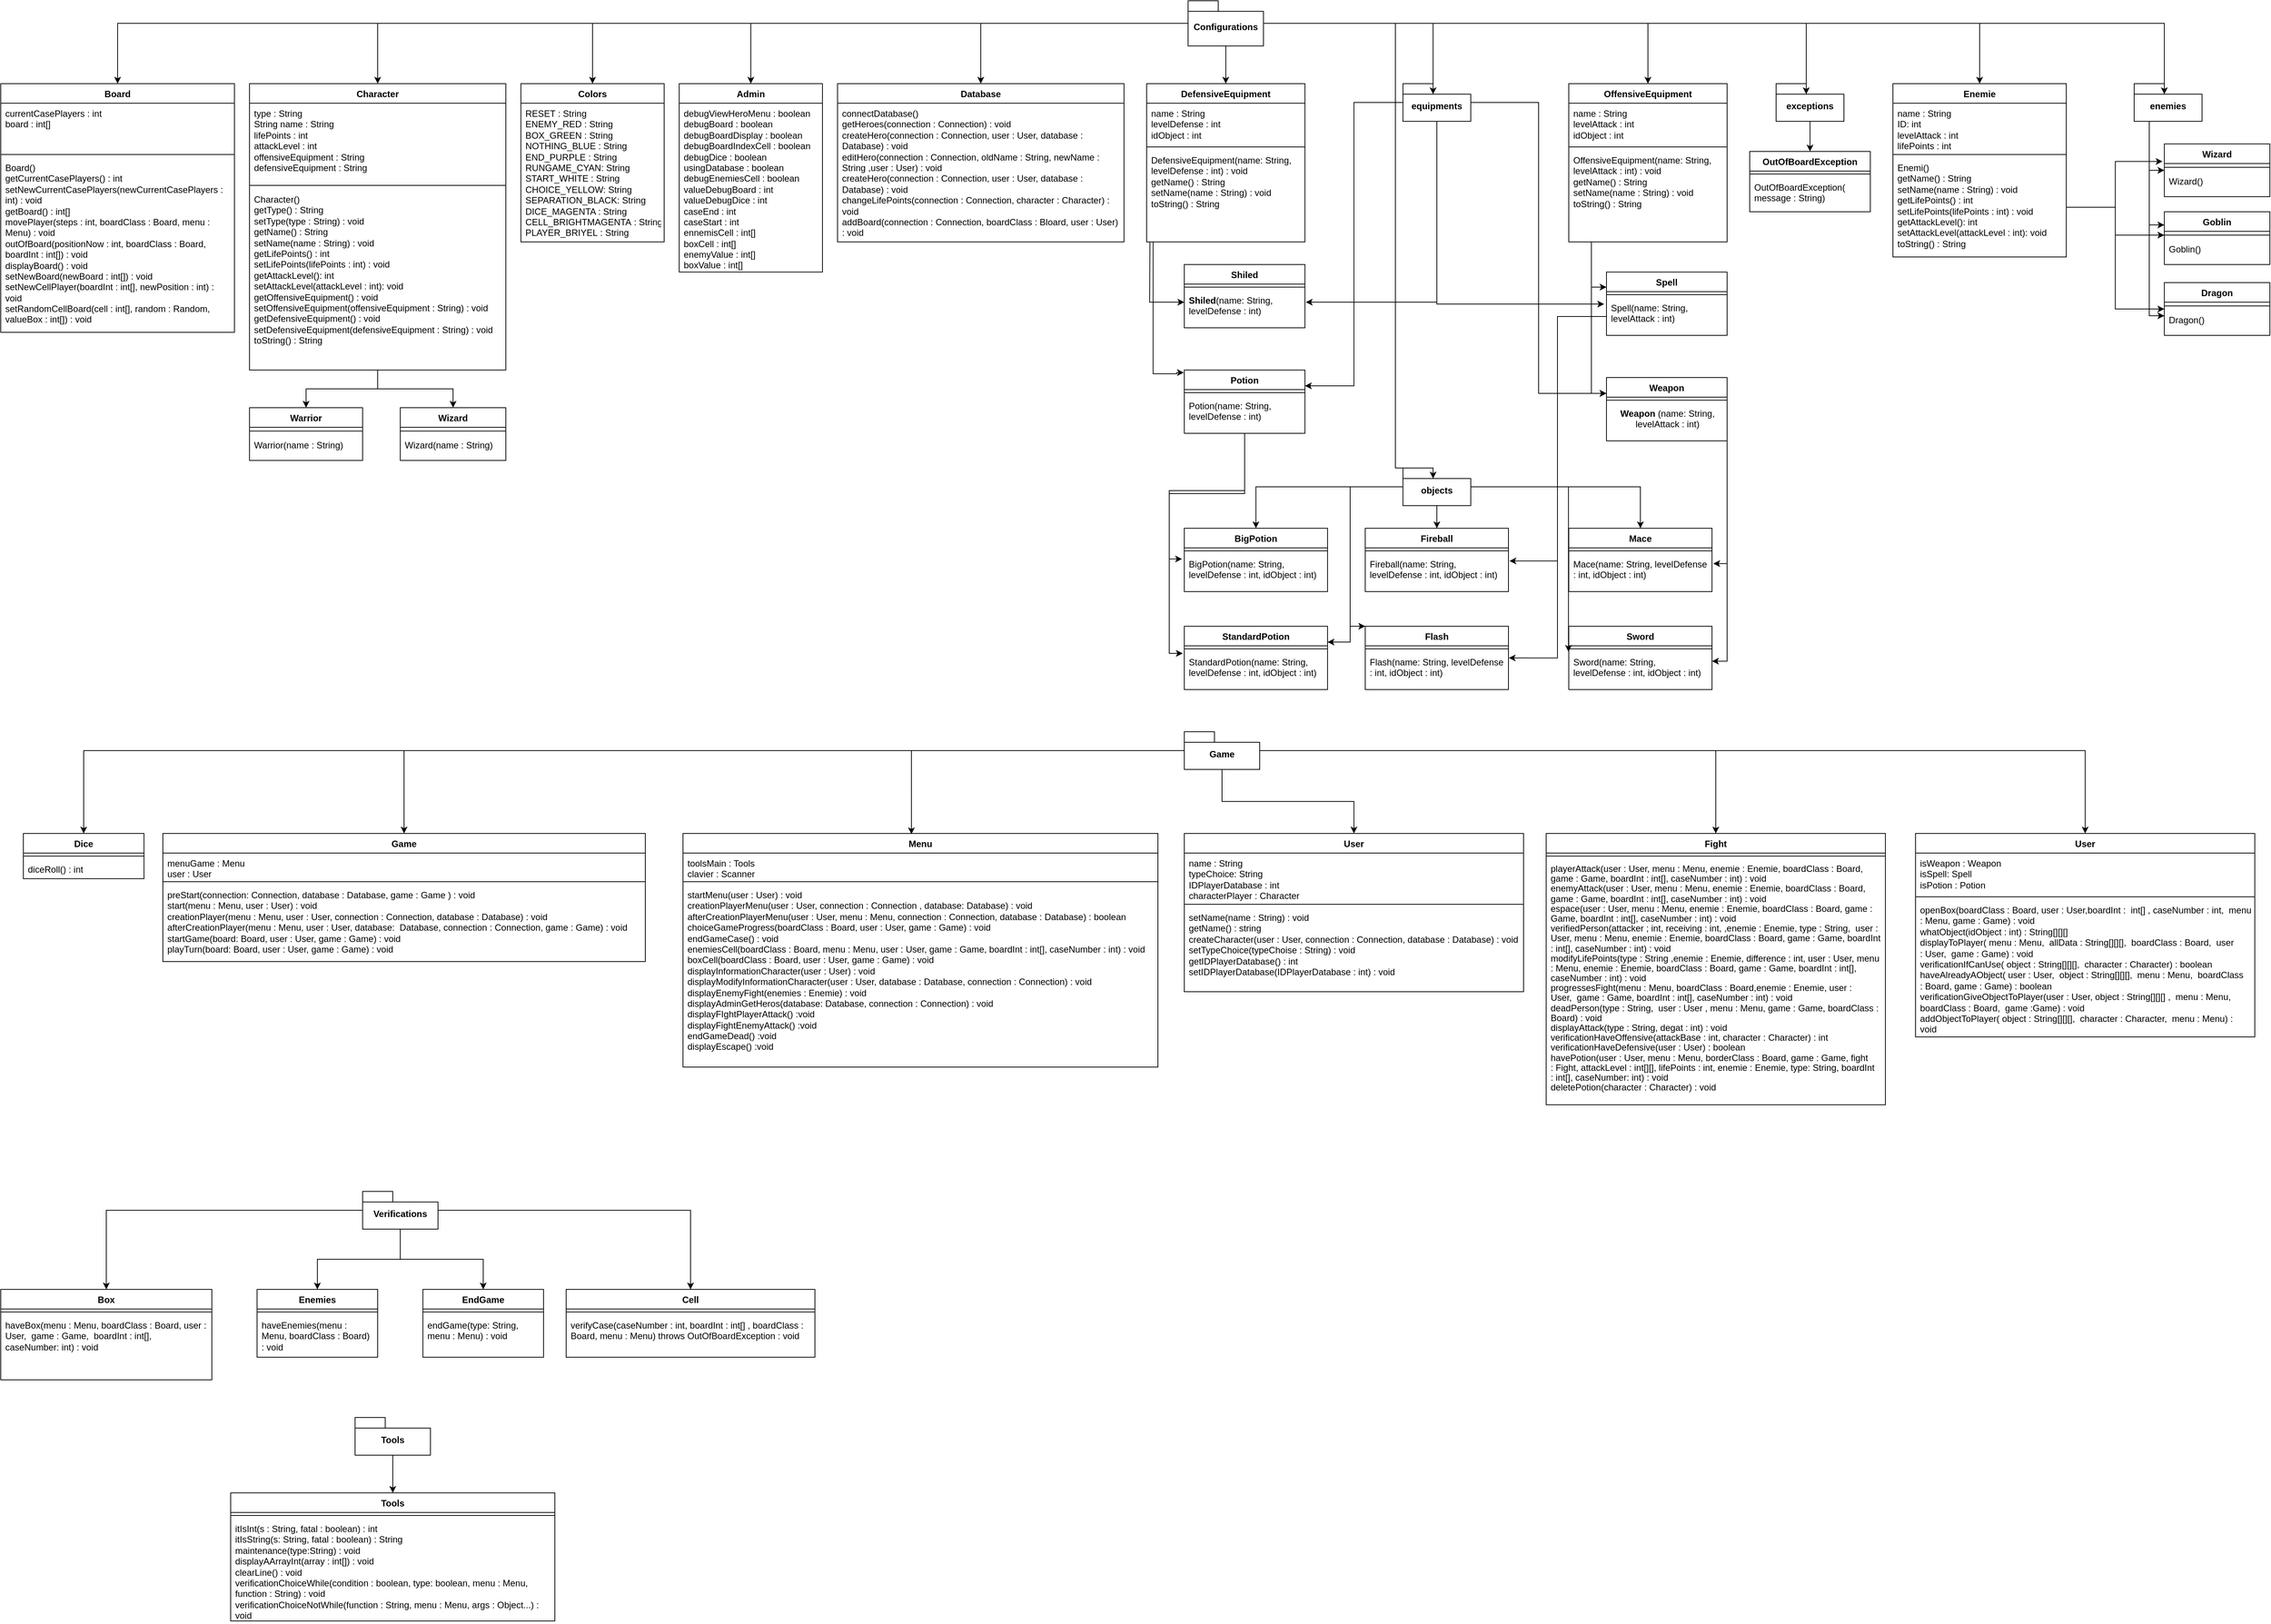 <mxfile version="28.0.7">
  <diagram name="Page-1" id="CrOnmMi4J_5lJoW1jnji">
    <mxGraphModel dx="1426" dy="726" grid="1" gridSize="10" guides="1" tooltips="1" connect="1" arrows="1" fold="1" page="1" pageScale="1" pageWidth="3300" pageHeight="2339" math="0" shadow="0">
      <root>
        <mxCell id="0" />
        <mxCell id="1" parent="0" />
        <mxCell id="Xvq-lza0X-djxPscBTqz-2" value="Board" style="swimlane;fontStyle=1;align=center;verticalAlign=top;childLayout=stackLayout;horizontal=1;startSize=26;horizontalStack=0;resizeParent=1;resizeParentMax=0;resizeLast=0;collapsible=1;marginBottom=0;whiteSpace=wrap;html=1;" parent="1" vertex="1">
          <mxGeometry x="30" y="140" width="310" height="330" as="geometry" />
        </mxCell>
        <mxCell id="Xvq-lza0X-djxPscBTqz-3" value="&lt;div&gt;currentCasePlayers : int&lt;/div&gt;&lt;div&gt;board : int[]&lt;/div&gt;" style="text;strokeColor=none;fillColor=none;align=left;verticalAlign=top;spacingLeft=4;spacingRight=4;overflow=hidden;rotatable=0;points=[[0,0.5],[1,0.5]];portConstraint=eastwest;whiteSpace=wrap;html=1;" parent="Xvq-lza0X-djxPscBTqz-2" vertex="1">
          <mxGeometry y="26" width="310" height="64" as="geometry" />
        </mxCell>
        <mxCell id="Xvq-lza0X-djxPscBTqz-4" value="" style="line;strokeWidth=1;fillColor=none;align=left;verticalAlign=middle;spacingTop=-1;spacingLeft=3;spacingRight=3;rotatable=0;labelPosition=right;points=[];portConstraint=eastwest;strokeColor=inherit;" parent="Xvq-lza0X-djxPscBTqz-2" vertex="1">
          <mxGeometry y="90" width="310" height="8" as="geometry" />
        </mxCell>
        <mxCell id="Xvq-lza0X-djxPscBTqz-5" value="&lt;div&gt;Board()&lt;/div&gt;&lt;div&gt;getCurrentCasePlayers() : int&lt;/div&gt;&lt;div&gt;setNewCurrentCasePlayers(newCurrentCasePlayers : int) : void&lt;/div&gt;&lt;div&gt;getBoard() : int[]&lt;/div&gt;&lt;div&gt;movePlayer(steps : int, boardClass : Board, menu : Menu) : void&lt;/div&gt;&lt;div&gt;outOfBoard(positionNow : int, boardClass : Board, boardInt : int[]) : void&lt;/div&gt;&lt;div&gt;displayBoard() : void&lt;/div&gt;&lt;div&gt;setNewBoard(newBoard : int[]) : void&lt;/div&gt;&lt;div&gt;setNewCellPlayer(boardInt : int[], newPosition : int) : void&lt;br&gt;setRandomCellBoard(cell : int[], random : Random, valueBox : int[]) : void&lt;/div&gt;" style="text;strokeColor=none;fillColor=none;align=left;verticalAlign=top;spacingLeft=4;spacingRight=4;overflow=hidden;rotatable=0;points=[[0,0.5],[1,0.5]];portConstraint=eastwest;whiteSpace=wrap;html=1;" parent="Xvq-lza0X-djxPscBTqz-2" vertex="1">
          <mxGeometry y="98" width="310" height="232" as="geometry" />
        </mxCell>
        <mxCell id="pagqS9b1QipSSQt8SLFa-83" style="edgeStyle=orthogonalEdgeStyle;rounded=0;orthogonalLoop=1;jettySize=auto;html=1;entryX=0.5;entryY=0;entryDx=0;entryDy=0;" edge="1" parent="1" source="mu9f99pklsNn_qZX0C5U-1" target="Xvq-lza0X-djxPscBTqz-2">
          <mxGeometry relative="1" as="geometry" />
        </mxCell>
        <mxCell id="pagqS9b1QipSSQt8SLFa-84" style="edgeStyle=orthogonalEdgeStyle;rounded=0;orthogonalLoop=1;jettySize=auto;html=1;entryX=0.5;entryY=0;entryDx=0;entryDy=0;" edge="1" parent="1" source="mu9f99pklsNn_qZX0C5U-1" target="kYztOx51puu3Mf80ylwT-2">
          <mxGeometry relative="1" as="geometry" />
        </mxCell>
        <mxCell id="pagqS9b1QipSSQt8SLFa-85" style="edgeStyle=orthogonalEdgeStyle;rounded=0;orthogonalLoop=1;jettySize=auto;html=1;entryX=0.5;entryY=0;entryDx=0;entryDy=0;" edge="1" parent="1" source="mu9f99pklsNn_qZX0C5U-1" target="kYztOx51puu3Mf80ylwT-6">
          <mxGeometry relative="1" as="geometry" />
        </mxCell>
        <mxCell id="pagqS9b1QipSSQt8SLFa-86" style="edgeStyle=orthogonalEdgeStyle;rounded=0;orthogonalLoop=1;jettySize=auto;html=1;entryX=0.5;entryY=0;entryDx=0;entryDy=0;" edge="1" parent="1" source="mu9f99pklsNn_qZX0C5U-1" target="pagqS9b1QipSSQt8SLFa-6">
          <mxGeometry relative="1" as="geometry" />
        </mxCell>
        <mxCell id="pagqS9b1QipSSQt8SLFa-87" style="edgeStyle=orthogonalEdgeStyle;rounded=0;orthogonalLoop=1;jettySize=auto;html=1;entryX=0.5;entryY=0;entryDx=0;entryDy=0;" edge="1" parent="1" source="mu9f99pklsNn_qZX0C5U-1" target="pagqS9b1QipSSQt8SLFa-10">
          <mxGeometry relative="1" as="geometry" />
        </mxCell>
        <mxCell id="pagqS9b1QipSSQt8SLFa-88" style="edgeStyle=orthogonalEdgeStyle;rounded=0;orthogonalLoop=1;jettySize=auto;html=1;entryX=0.5;entryY=0;entryDx=0;entryDy=0;" edge="1" parent="1" source="mu9f99pklsNn_qZX0C5U-1" target="kYztOx51puu3Mf80ylwT-15">
          <mxGeometry relative="1" as="geometry" />
        </mxCell>
        <mxCell id="pagqS9b1QipSSQt8SLFa-91" style="edgeStyle=orthogonalEdgeStyle;rounded=0;orthogonalLoop=1;jettySize=auto;html=1;entryX=0.5;entryY=0;entryDx=0;entryDy=0;" edge="1" parent="1" source="mu9f99pklsNn_qZX0C5U-1" target="kYztOx51puu3Mf80ylwT-19">
          <mxGeometry relative="1" as="geometry" />
        </mxCell>
        <mxCell id="pagqS9b1QipSSQt8SLFa-93" style="edgeStyle=orthogonalEdgeStyle;rounded=0;orthogonalLoop=1;jettySize=auto;html=1;entryX=0.5;entryY=0;entryDx=0;entryDy=0;" edge="1" parent="1" source="mu9f99pklsNn_qZX0C5U-1" target="pagqS9b1QipSSQt8SLFa-30">
          <mxGeometry relative="1" as="geometry" />
        </mxCell>
        <mxCell id="mu9f99pklsNn_qZX0C5U-1" value="Configurations" style="shape=folder;fontStyle=1;spacingTop=10;tabWidth=40;tabHeight=14;tabPosition=left;html=1;whiteSpace=wrap;" parent="1" vertex="1">
          <mxGeometry x="1605" y="30" width="100" height="60" as="geometry" />
        </mxCell>
        <mxCell id="pagqS9b1QipSSQt8SLFa-109" style="edgeStyle=orthogonalEdgeStyle;rounded=0;orthogonalLoop=1;jettySize=auto;html=1;entryX=0.5;entryY=0;entryDx=0;entryDy=0;" edge="1" parent="1" source="mu9f99pklsNn_qZX0C5U-36" target="mu9f99pklsNn_qZX0C5U-37">
          <mxGeometry relative="1" as="geometry" />
        </mxCell>
        <mxCell id="pagqS9b1QipSSQt8SLFa-110" style="edgeStyle=orthogonalEdgeStyle;rounded=0;orthogonalLoop=1;jettySize=auto;html=1;entryX=0.5;entryY=0;entryDx=0;entryDy=0;" edge="1" parent="1" source="mu9f99pklsNn_qZX0C5U-36" target="mu9f99pklsNn_qZX0C5U-41">
          <mxGeometry relative="1" as="geometry" />
        </mxCell>
        <mxCell id="pagqS9b1QipSSQt8SLFa-112" style="edgeStyle=orthogonalEdgeStyle;rounded=0;orthogonalLoop=1;jettySize=auto;html=1;entryX=0.5;entryY=0;entryDx=0;entryDy=0;" edge="1" parent="1" source="mu9f99pklsNn_qZX0C5U-36" target="kYztOx51puu3Mf80ylwT-74">
          <mxGeometry relative="1" as="geometry" />
        </mxCell>
        <mxCell id="pagqS9b1QipSSQt8SLFa-113" style="edgeStyle=orthogonalEdgeStyle;rounded=0;orthogonalLoop=1;jettySize=auto;html=1;entryX=0.5;entryY=0;entryDx=0;entryDy=0;" edge="1" parent="1" source="mu9f99pklsNn_qZX0C5U-36" target="pagqS9b1QipSSQt8SLFa-96">
          <mxGeometry relative="1" as="geometry" />
        </mxCell>
        <mxCell id="pagqS9b1QipSSQt8SLFa-114" style="edgeStyle=orthogonalEdgeStyle;rounded=0;orthogonalLoop=1;jettySize=auto;html=1;entryX=0.5;entryY=0;entryDx=0;entryDy=0;" edge="1" parent="1" source="mu9f99pklsNn_qZX0C5U-36" target="pagqS9b1QipSSQt8SLFa-101">
          <mxGeometry relative="1" as="geometry" />
        </mxCell>
        <mxCell id="mu9f99pklsNn_qZX0C5U-36" value="Game" style="shape=folder;fontStyle=1;spacingTop=10;tabWidth=40;tabHeight=14;tabPosition=left;html=1;whiteSpace=wrap;" parent="1" vertex="1">
          <mxGeometry x="1600" y="1000" width="100" height="50" as="geometry" />
        </mxCell>
        <mxCell id="mu9f99pklsNn_qZX0C5U-37" value="Dice" style="swimlane;fontStyle=1;align=center;verticalAlign=top;childLayout=stackLayout;horizontal=1;startSize=26;horizontalStack=0;resizeParent=1;resizeParentMax=0;resizeLast=0;collapsible=1;marginBottom=0;whiteSpace=wrap;html=1;" parent="1" vertex="1">
          <mxGeometry x="60" y="1135" width="160" height="60" as="geometry" />
        </mxCell>
        <mxCell id="mu9f99pklsNn_qZX0C5U-39" value="" style="line;strokeWidth=1;fillColor=none;align=left;verticalAlign=middle;spacingTop=-1;spacingLeft=3;spacingRight=3;rotatable=0;labelPosition=right;points=[];portConstraint=eastwest;strokeColor=inherit;" parent="mu9f99pklsNn_qZX0C5U-37" vertex="1">
          <mxGeometry y="26" width="160" height="8" as="geometry" />
        </mxCell>
        <mxCell id="mu9f99pklsNn_qZX0C5U-40" value="diceRoll() : int" style="text;strokeColor=none;fillColor=none;align=left;verticalAlign=top;spacingLeft=4;spacingRight=4;overflow=hidden;rotatable=0;points=[[0,0.5],[1,0.5]];portConstraint=eastwest;whiteSpace=wrap;html=1;" parent="mu9f99pklsNn_qZX0C5U-37" vertex="1">
          <mxGeometry y="34" width="160" height="26" as="geometry" />
        </mxCell>
        <mxCell id="mu9f99pklsNn_qZX0C5U-41" value="Game" style="swimlane;fontStyle=1;align=center;verticalAlign=top;childLayout=stackLayout;horizontal=1;startSize=26;horizontalStack=0;resizeParent=1;resizeParentMax=0;resizeLast=0;collapsible=1;marginBottom=0;whiteSpace=wrap;html=1;" parent="1" vertex="1">
          <mxGeometry x="245" y="1135" width="640" height="170" as="geometry" />
        </mxCell>
        <mxCell id="mu9f99pklsNn_qZX0C5U-42" value="menuGame : Menu&lt;div&gt;user : User&lt;/div&gt;" style="text;strokeColor=none;fillColor=none;align=left;verticalAlign=top;spacingLeft=4;spacingRight=4;overflow=hidden;rotatable=0;points=[[0,0.5],[1,0.5]];portConstraint=eastwest;whiteSpace=wrap;html=1;" parent="mu9f99pklsNn_qZX0C5U-41" vertex="1">
          <mxGeometry y="26" width="640" height="34" as="geometry" />
        </mxCell>
        <mxCell id="mu9f99pklsNn_qZX0C5U-43" value="" style="line;strokeWidth=1;fillColor=none;align=left;verticalAlign=middle;spacingTop=-1;spacingLeft=3;spacingRight=3;rotatable=0;labelPosition=right;points=[];portConstraint=eastwest;strokeColor=inherit;" parent="mu9f99pklsNn_qZX0C5U-41" vertex="1">
          <mxGeometry y="60" width="640" height="8" as="geometry" />
        </mxCell>
        <mxCell id="mu9f99pklsNn_qZX0C5U-44" value="&lt;div&gt;preStart(connection: Connection, database : Database, game : Game ) : void&lt;/div&gt;start(menu : Menu, user : User) : void&lt;div&gt;creationPlayer&lt;span style=&quot;background-color: transparent; color: light-dark(rgb(0, 0, 0), rgb(255, 255, 255));&quot;&gt;(menu : Menu, user : User, connection : Connection, database : Database) : void&lt;/span&gt;&lt;/div&gt;&lt;div&gt;afterCreationPlayer(menu : Menu, user : User, database:&amp;nbsp; Database, connection : Connection, game : Game) : void&lt;span style=&quot;background-color: transparent; color: light-dark(rgb(0, 0, 0), rgb(255, 255, 255));&quot;&gt;&lt;/span&gt;&lt;/div&gt;&lt;div&gt;startGame(board: Board, user : User, game : Game) : void&lt;/div&gt;&lt;div&gt;playTurn(board: Board, user : User, game : Game) : void&lt;/div&gt;" style="text;strokeColor=none;fillColor=none;align=left;verticalAlign=top;spacingLeft=4;spacingRight=4;overflow=hidden;rotatable=0;points=[[0,0.5],[1,0.5]];portConstraint=eastwest;whiteSpace=wrap;html=1;" parent="mu9f99pklsNn_qZX0C5U-41" vertex="1">
          <mxGeometry y="68" width="640" height="102" as="geometry" />
        </mxCell>
        <mxCell id="mu9f99pklsNn_qZX0C5U-58" value="Box" style="swimlane;fontStyle=1;align=center;verticalAlign=top;childLayout=stackLayout;horizontal=1;startSize=26;horizontalStack=0;resizeParent=1;resizeParentMax=0;resizeLast=0;collapsible=1;marginBottom=0;whiteSpace=wrap;html=1;" parent="1" vertex="1">
          <mxGeometry x="30" y="1740" width="280" height="120" as="geometry" />
        </mxCell>
        <mxCell id="mu9f99pklsNn_qZX0C5U-60" value="" style="line;strokeWidth=1;fillColor=none;align=left;verticalAlign=middle;spacingTop=-1;spacingLeft=3;spacingRight=3;rotatable=0;labelPosition=right;points=[];portConstraint=eastwest;strokeColor=inherit;" parent="mu9f99pklsNn_qZX0C5U-58" vertex="1">
          <mxGeometry y="26" width="280" height="8" as="geometry" />
        </mxCell>
        <mxCell id="mu9f99pklsNn_qZX0C5U-61" value="haveBox(menu : Menu, boardClass : Board, user : User,&amp;nbsp; game : Game,&amp;nbsp; boardInt : int[],&amp;nbsp; caseNumber: int) : void" style="text;strokeColor=none;fillColor=none;align=left;verticalAlign=top;spacingLeft=4;spacingRight=4;overflow=hidden;rotatable=0;points=[[0,0.5],[1,0.5]];portConstraint=eastwest;whiteSpace=wrap;html=1;" parent="mu9f99pklsNn_qZX0C5U-58" vertex="1">
          <mxGeometry y="34" width="280" height="86" as="geometry" />
        </mxCell>
        <mxCell id="mu9f99pklsNn_qZX0C5U-62" style="edgeStyle=orthogonalEdgeStyle;rounded=0;orthogonalLoop=1;jettySize=auto;html=1;entryX=0.5;entryY=0;entryDx=0;entryDy=0;" parent="1" source="mu9f99pklsNn_qZX0C5U-65" target="mu9f99pklsNn_qZX0C5U-58" edge="1">
          <mxGeometry relative="1" as="geometry" />
        </mxCell>
        <mxCell id="mu9f99pklsNn_qZX0C5U-78" style="edgeStyle=orthogonalEdgeStyle;rounded=0;orthogonalLoop=1;jettySize=auto;html=1;entryX=0.5;entryY=0;entryDx=0;entryDy=0;" parent="1" source="mu9f99pklsNn_qZX0C5U-65" target="mu9f99pklsNn_qZX0C5U-66" edge="1">
          <mxGeometry relative="1" as="geometry" />
        </mxCell>
        <mxCell id="mu9f99pklsNn_qZX0C5U-79" style="edgeStyle=orthogonalEdgeStyle;rounded=0;orthogonalLoop=1;jettySize=auto;html=1;entryX=0.5;entryY=0;entryDx=0;entryDy=0;" parent="1" source="mu9f99pklsNn_qZX0C5U-65" target="mu9f99pklsNn_qZX0C5U-70" edge="1">
          <mxGeometry relative="1" as="geometry" />
        </mxCell>
        <mxCell id="mu9f99pklsNn_qZX0C5U-80" style="edgeStyle=orthogonalEdgeStyle;rounded=0;orthogonalLoop=1;jettySize=auto;html=1;entryX=0.5;entryY=0;entryDx=0;entryDy=0;" parent="1" source="mu9f99pklsNn_qZX0C5U-65" target="mu9f99pklsNn_qZX0C5U-74" edge="1">
          <mxGeometry relative="1" as="geometry" />
        </mxCell>
        <mxCell id="mu9f99pklsNn_qZX0C5U-65" value="Verifications" style="shape=folder;fontStyle=1;spacingTop=10;tabWidth=40;tabHeight=14;tabPosition=left;html=1;whiteSpace=wrap;" parent="1" vertex="1">
          <mxGeometry x="510" y="1610" width="100" height="50" as="geometry" />
        </mxCell>
        <mxCell id="mu9f99pklsNn_qZX0C5U-66" value="Enemies" style="swimlane;fontStyle=1;align=center;verticalAlign=top;childLayout=stackLayout;horizontal=1;startSize=26;horizontalStack=0;resizeParent=1;resizeParentMax=0;resizeLast=0;collapsible=1;marginBottom=0;whiteSpace=wrap;html=1;" parent="1" vertex="1">
          <mxGeometry x="370" y="1740" width="160" height="90" as="geometry" />
        </mxCell>
        <mxCell id="mu9f99pklsNn_qZX0C5U-68" value="" style="line;strokeWidth=1;fillColor=none;align=left;verticalAlign=middle;spacingTop=-1;spacingLeft=3;spacingRight=3;rotatable=0;labelPosition=right;points=[];portConstraint=eastwest;strokeColor=inherit;" parent="mu9f99pklsNn_qZX0C5U-66" vertex="1">
          <mxGeometry y="26" width="160" height="8" as="geometry" />
        </mxCell>
        <mxCell id="mu9f99pklsNn_qZX0C5U-69" value="haveEnemies(menu : Menu, boardClass : Board) : void" style="text;strokeColor=none;fillColor=none;align=left;verticalAlign=top;spacingLeft=4;spacingRight=4;overflow=hidden;rotatable=0;points=[[0,0.5],[1,0.5]];portConstraint=eastwest;whiteSpace=wrap;html=1;" parent="mu9f99pklsNn_qZX0C5U-66" vertex="1">
          <mxGeometry y="34" width="160" height="56" as="geometry" />
        </mxCell>
        <mxCell id="mu9f99pklsNn_qZX0C5U-70" value="EndGame" style="swimlane;fontStyle=1;align=center;verticalAlign=top;childLayout=stackLayout;horizontal=1;startSize=26;horizontalStack=0;resizeParent=1;resizeParentMax=0;resizeLast=0;collapsible=1;marginBottom=0;whiteSpace=wrap;html=1;" parent="1" vertex="1">
          <mxGeometry x="590" y="1740" width="160" height="90" as="geometry" />
        </mxCell>
        <mxCell id="mu9f99pklsNn_qZX0C5U-72" value="" style="line;strokeWidth=1;fillColor=none;align=left;verticalAlign=middle;spacingTop=-1;spacingLeft=3;spacingRight=3;rotatable=0;labelPosition=right;points=[];portConstraint=eastwest;strokeColor=inherit;" parent="mu9f99pklsNn_qZX0C5U-70" vertex="1">
          <mxGeometry y="26" width="160" height="8" as="geometry" />
        </mxCell>
        <mxCell id="mu9f99pklsNn_qZX0C5U-73" value="endGame(type: String, menu : Menu) : void" style="text;strokeColor=none;fillColor=none;align=left;verticalAlign=top;spacingLeft=4;spacingRight=4;overflow=hidden;rotatable=0;points=[[0,0.5],[1,0.5]];portConstraint=eastwest;whiteSpace=wrap;html=1;" parent="mu9f99pklsNn_qZX0C5U-70" vertex="1">
          <mxGeometry y="34" width="160" height="56" as="geometry" />
        </mxCell>
        <mxCell id="mu9f99pklsNn_qZX0C5U-74" value="Cell" style="swimlane;fontStyle=1;align=center;verticalAlign=top;childLayout=stackLayout;horizontal=1;startSize=26;horizontalStack=0;resizeParent=1;resizeParentMax=0;resizeLast=0;collapsible=1;marginBottom=0;whiteSpace=wrap;html=1;" parent="1" vertex="1">
          <mxGeometry x="780" y="1740" width="330" height="90" as="geometry" />
        </mxCell>
        <mxCell id="mu9f99pklsNn_qZX0C5U-76" value="" style="line;strokeWidth=1;fillColor=none;align=left;verticalAlign=middle;spacingTop=-1;spacingLeft=3;spacingRight=3;rotatable=0;labelPosition=right;points=[];portConstraint=eastwest;strokeColor=inherit;" parent="mu9f99pklsNn_qZX0C5U-74" vertex="1">
          <mxGeometry y="26" width="330" height="8" as="geometry" />
        </mxCell>
        <mxCell id="mu9f99pklsNn_qZX0C5U-77" value="verifyCase(caseNumber : int, boardInt : int[] , boardClass : Board, menu : Menu) throws OutOfBoardException : void&amp;nbsp;" style="text;strokeColor=none;fillColor=none;align=left;verticalAlign=top;spacingLeft=4;spacingRight=4;overflow=hidden;rotatable=0;points=[[0,0.5],[1,0.5]];portConstraint=eastwest;whiteSpace=wrap;html=1;" parent="mu9f99pklsNn_qZX0C5U-74" vertex="1">
          <mxGeometry y="34" width="330" height="56" as="geometry" />
        </mxCell>
        <mxCell id="pagqS9b1QipSSQt8SLFa-2" style="edgeStyle=orthogonalEdgeStyle;rounded=0;orthogonalLoop=1;jettySize=auto;html=1;entryX=0.5;entryY=0;entryDx=0;entryDy=0;" edge="1" parent="1" source="kYztOx51puu3Mf80ylwT-2" target="kYztOx51puu3Mf80ylwT-28">
          <mxGeometry relative="1" as="geometry" />
        </mxCell>
        <mxCell id="pagqS9b1QipSSQt8SLFa-3" style="edgeStyle=orthogonalEdgeStyle;rounded=0;orthogonalLoop=1;jettySize=auto;html=1;entryX=0.5;entryY=0;entryDx=0;entryDy=0;" edge="1" parent="1" source="kYztOx51puu3Mf80ylwT-2" target="kYztOx51puu3Mf80ylwT-33">
          <mxGeometry relative="1" as="geometry" />
        </mxCell>
        <mxCell id="kYztOx51puu3Mf80ylwT-2" value="Character" style="swimlane;fontStyle=1;align=center;verticalAlign=top;childLayout=stackLayout;horizontal=1;startSize=26;horizontalStack=0;resizeParent=1;resizeParentMax=0;resizeLast=0;collapsible=1;marginBottom=0;whiteSpace=wrap;html=1;" parent="1" vertex="1">
          <mxGeometry x="360" y="140" width="340" height="380" as="geometry" />
        </mxCell>
        <mxCell id="kYztOx51puu3Mf80ylwT-3" value="&lt;div&gt;type :&amp;nbsp;&lt;span style=&quot;background-color: transparent; color: light-dark(rgb(0, 0, 0), rgb(255, 255, 255));&quot;&gt;String&lt;/span&gt;&lt;/div&gt;&lt;div&gt;&lt;span style=&quot;background-color: transparent; color: light-dark(rgb(0, 0, 0), rgb(255, 255, 255));&quot;&gt;String name&amp;nbsp;&lt;/span&gt;&lt;span style=&quot;background-color: transparent; color: light-dark(rgb(0, 0, 0), rgb(255, 255, 255));&quot;&gt;:&amp;nbsp;&lt;/span&gt;&lt;span style=&quot;background-color: transparent; color: light-dark(rgb(0, 0, 0), rgb(255, 255, 255));&quot;&gt;String&lt;/span&gt;&lt;/div&gt;&lt;div&gt;&lt;span style=&quot;background-color: transparent; color: light-dark(rgb(0, 0, 0), rgb(255, 255, 255));&quot;&gt;lifePoints&amp;nbsp;&lt;/span&gt;&lt;span style=&quot;background-color: transparent; color: light-dark(rgb(0, 0, 0), rgb(255, 255, 255));&quot;&gt;:&amp;nbsp;&lt;/span&gt;&lt;span style=&quot;background-color: transparent; color: light-dark(rgb(0, 0, 0), rgb(255, 255, 255));&quot;&gt;int&lt;/span&gt;&lt;/div&gt;&lt;div&gt;&lt;span style=&quot;background-color: transparent; color: light-dark(rgb(0, 0, 0), rgb(255, 255, 255));&quot;&gt;attackLevel&amp;nbsp;&lt;/span&gt;&lt;span style=&quot;background-color: transparent; color: light-dark(rgb(0, 0, 0), rgb(255, 255, 255));&quot;&gt;:&amp;nbsp;&lt;/span&gt;&lt;span style=&quot;background-color: transparent; color: light-dark(rgb(0, 0, 0), rgb(255, 255, 255));&quot;&gt;int&lt;/span&gt;&lt;/div&gt;&lt;div&gt;offensiveEquipment&amp;nbsp;&lt;span style=&quot;background-color: transparent; color: light-dark(rgb(0, 0, 0), rgb(255, 255, 255));&quot;&gt;:&amp;nbsp;&lt;/span&gt;&lt;span style=&quot;background-color: transparent; color: light-dark(rgb(0, 0, 0), rgb(255, 255, 255));&quot;&gt;String&lt;/span&gt;&lt;/div&gt;&lt;div&gt;&lt;span style=&quot;background-color: transparent; color: light-dark(rgb(0, 0, 0), rgb(255, 255, 255));&quot;&gt;defensiveEquipment&amp;nbsp;&lt;/span&gt;&lt;span style=&quot;background-color: transparent; color: light-dark(rgb(0, 0, 0), rgb(255, 255, 255));&quot;&gt;:&amp;nbsp;&lt;/span&gt;&lt;span style=&quot;background-color: transparent; color: light-dark(rgb(0, 0, 0), rgb(255, 255, 255));&quot;&gt;String&lt;/span&gt;&lt;/div&gt;" style="text;strokeColor=none;fillColor=none;align=left;verticalAlign=top;spacingLeft=4;spacingRight=4;overflow=hidden;rotatable=0;points=[[0,0.5],[1,0.5]];portConstraint=eastwest;whiteSpace=wrap;html=1;" parent="kYztOx51puu3Mf80ylwT-2" vertex="1">
          <mxGeometry y="26" width="340" height="104" as="geometry" />
        </mxCell>
        <mxCell id="kYztOx51puu3Mf80ylwT-4" value="" style="line;strokeWidth=1;fillColor=none;align=left;verticalAlign=middle;spacingTop=-1;spacingLeft=3;spacingRight=3;rotatable=0;labelPosition=right;points=[];portConstraint=eastwest;strokeColor=inherit;" parent="kYztOx51puu3Mf80ylwT-2" vertex="1">
          <mxGeometry y="130" width="340" height="10" as="geometry" />
        </mxCell>
        <mxCell id="kYztOx51puu3Mf80ylwT-5" value="&lt;div&gt;Character()&lt;br&gt;getType() : String&lt;/div&gt;&lt;div&gt;setType(type : String) : void&lt;/div&gt;&lt;div&gt;getName() : String&lt;/div&gt;&lt;div&gt;setName(name : String) : void&lt;/div&gt;&lt;div&gt;getLifePoints() : int&lt;br&gt;setLifePoints(lifePoints : int) : void&lt;/div&gt;&lt;div&gt;getAttackLevel()&lt;span style=&quot;background-color: transparent; color: light-dark(rgb(0, 0, 0), rgb(255, 255, 255));&quot;&gt;: int&lt;/span&gt;&lt;/div&gt;&lt;div&gt;&lt;span style=&quot;background-color: transparent; color: light-dark(rgb(0, 0, 0), rgb(255, 255, 255));&quot;&gt;setAttackLevel(attackLevel : int): void&lt;/span&gt;&lt;/div&gt;&lt;div&gt;getOffensiveEquipment() : void&lt;/div&gt;&lt;div&gt;setOffensiveEquipment(offensiveEquipment : String) : void&lt;/div&gt;&lt;div&gt;&lt;div&gt;getDefensiveEquipment() : void&lt;/div&gt;&lt;div&gt;setDefensiveEquipment(defensiveEquipment : String) : void&lt;/div&gt;&lt;/div&gt;&lt;div&gt;toString() : String&lt;/div&gt;" style="text;strokeColor=none;fillColor=none;align=left;verticalAlign=top;spacingLeft=4;spacingRight=4;overflow=hidden;rotatable=0;points=[[0,0.5],[1,0.5]];portConstraint=eastwest;whiteSpace=wrap;html=1;" parent="kYztOx51puu3Mf80ylwT-2" vertex="1">
          <mxGeometry y="140" width="340" height="240" as="geometry" />
        </mxCell>
        <mxCell id="kYztOx51puu3Mf80ylwT-6" value="Colors" style="swimlane;fontStyle=1;align=center;verticalAlign=top;childLayout=stackLayout;horizontal=1;startSize=26;horizontalStack=0;resizeParent=1;resizeParentMax=0;resizeLast=0;collapsible=1;marginBottom=0;whiteSpace=wrap;html=1;" parent="1" vertex="1">
          <mxGeometry x="720" y="140" width="190" height="210" as="geometry" />
        </mxCell>
        <mxCell id="kYztOx51puu3Mf80ylwT-7" value="&lt;div&gt;RESET :&amp;nbsp;&lt;span style=&quot;background-color: transparent; color: light-dark(rgb(0, 0, 0), rgb(255, 255, 255));&quot;&gt;String&lt;/span&gt;&lt;/div&gt;&lt;div&gt;ENEMY_RED&amp;nbsp;&lt;span style=&quot;background-color: transparent; color: light-dark(rgb(0, 0, 0), rgb(255, 255, 255));&quot;&gt;:&amp;nbsp;&lt;/span&gt;&lt;span style=&quot;background-color: transparent; color: light-dark(rgb(0, 0, 0), rgb(255, 255, 255));&quot;&gt;String&lt;/span&gt;&lt;/div&gt;&lt;div&gt;BOX_GREEN&amp;nbsp;&lt;span style=&quot;color: light-dark(rgb(0, 0, 0), rgb(255, 255, 255)); background-color: transparent;&quot;&gt;:&amp;nbsp;&lt;/span&gt;&lt;span style=&quot;color: light-dark(rgb(0, 0, 0), rgb(255, 255, 255)); background-color: transparent;&quot;&gt;String&lt;/span&gt;&lt;span style=&quot;background-color: transparent; color: light-dark(rgb(0, 0, 0), rgb(255, 255, 255));&quot;&gt;&lt;/span&gt;&lt;/div&gt;&lt;div&gt;NOTHING_BLUE&amp;nbsp;&lt;span style=&quot;background-color: transparent; color: light-dark(rgb(0, 0, 0), rgb(255, 255, 255));&quot;&gt;:&amp;nbsp;&lt;/span&gt;&lt;span style=&quot;background-color: transparent; color: light-dark(rgb(0, 0, 0), rgb(255, 255, 255));&quot;&gt;String&lt;/span&gt;&lt;/div&gt;&lt;div&gt;END_PURPLE&amp;nbsp;&lt;span style=&quot;background-color: transparent; color: light-dark(rgb(0, 0, 0), rgb(255, 255, 255));&quot;&gt;:&amp;nbsp;&lt;/span&gt;&lt;span style=&quot;background-color: transparent; color: light-dark(rgb(0, 0, 0), rgb(255, 255, 255));&quot;&gt;String&lt;/span&gt;&lt;/div&gt;&lt;div&gt;RUNGAME_CYAN&lt;span style=&quot;background-color: transparent; color: light-dark(rgb(0, 0, 0), rgb(255, 255, 255));&quot;&gt;:&amp;nbsp;&lt;/span&gt;&lt;span style=&quot;background-color: transparent; color: light-dark(rgb(0, 0, 0), rgb(255, 255, 255));&quot;&gt;String&lt;/span&gt;&lt;/div&gt;&lt;div&gt;START_WHITE&amp;nbsp;&lt;span style=&quot;background-color: transparent; color: light-dark(rgb(0, 0, 0), rgb(255, 255, 255));&quot;&gt;:&amp;nbsp;&lt;/span&gt;&lt;span style=&quot;background-color: transparent; color: light-dark(rgb(0, 0, 0), rgb(255, 255, 255));&quot;&gt;String&lt;/span&gt;&lt;/div&gt;&lt;div&gt;CHOICE_YELLOW&lt;span style=&quot;background-color: transparent; color: light-dark(rgb(0, 0, 0), rgb(255, 255, 255));&quot;&gt;:&amp;nbsp;&lt;/span&gt;&lt;span style=&quot;background-color: transparent; color: light-dark(rgb(0, 0, 0), rgb(255, 255, 255));&quot;&gt;String&lt;/span&gt;&lt;/div&gt;&lt;div&gt;SEPARATION_BLACK&lt;span style=&quot;background-color: transparent; color: light-dark(rgb(0, 0, 0), rgb(255, 255, 255));&quot;&gt;:&amp;nbsp;&lt;/span&gt;&lt;span style=&quot;background-color: transparent; color: light-dark(rgb(0, 0, 0), rgb(255, 255, 255));&quot;&gt;String&lt;/span&gt;&lt;/div&gt;&lt;div&gt;&lt;div&gt;&lt;span style=&quot;background-color: transparent; color: light-dark(rgb(0, 0, 0), rgb(255, 255, 255));&quot;&gt;DICE_MAGENTA :&amp;nbsp;&lt;/span&gt;&lt;span style=&quot;background-color: transparent; color: light-dark(rgb(0, 0, 0), rgb(255, 255, 255));&quot;&gt;String&lt;/span&gt;&lt;/div&gt;&lt;/div&gt;&lt;div&gt;&lt;div&gt;&lt;span style=&quot;background-color: transparent;&quot;&gt;CELL_BRIGHTMAGENTA&lt;/span&gt;&lt;span style=&quot;background-color: transparent; color: light-dark(rgb(0, 0, 0), rgb(255, 255, 255));&quot;&gt;&amp;nbsp;&lt;/span&gt;&lt;span style=&quot;background-color: transparent; color: light-dark(rgb(0, 0, 0), rgb(255, 255, 255));&quot;&gt;:&amp;nbsp;&lt;/span&gt;&lt;span style=&quot;background-color: transparent; color: light-dark(rgb(0, 0, 0), rgb(255, 255, 255));&quot;&gt;String&lt;/span&gt;&lt;/div&gt;&lt;div&gt;PLAYER_BRIYEL&amp;nbsp;&lt;span style=&quot;background-color: transparent; color: light-dark(rgb(0, 0, 0), rgb(255, 255, 255));&quot;&gt;:&amp;nbsp;&lt;/span&gt;&lt;span style=&quot;background-color: transparent; color: light-dark(rgb(0, 0, 0), rgb(255, 255, 255));&quot;&gt;String&lt;br&gt;&lt;/span&gt;&lt;/div&gt;&lt;/div&gt;" style="text;strokeColor=none;fillColor=none;align=left;verticalAlign=top;spacingLeft=4;spacingRight=4;overflow=hidden;rotatable=0;points=[[0,0.5],[1,0.5]];portConstraint=eastwest;whiteSpace=wrap;html=1;" parent="kYztOx51puu3Mf80ylwT-6" vertex="1">
          <mxGeometry y="26" width="190" height="184" as="geometry" />
        </mxCell>
        <mxCell id="kYztOx51puu3Mf80ylwT-15" value="DefensiveEquipment" style="swimlane;fontStyle=1;align=center;verticalAlign=top;childLayout=stackLayout;horizontal=1;startSize=26;horizontalStack=0;resizeParent=1;resizeParentMax=0;resizeLast=0;collapsible=1;marginBottom=0;whiteSpace=wrap;html=1;" parent="1" vertex="1">
          <mxGeometry x="1550" y="140" width="210" height="210" as="geometry" />
        </mxCell>
        <mxCell id="kYztOx51puu3Mf80ylwT-16" value="&lt;div&gt;name :&amp;nbsp;&lt;span style=&quot;background-color: transparent; color: light-dark(rgb(0, 0, 0), rgb(255, 255, 255));&quot;&gt;String&lt;/span&gt;&lt;/div&gt;&lt;div&gt;&lt;span style=&quot;background-color: transparent; color: light-dark(rgb(0, 0, 0), rgb(255, 255, 255));&quot;&gt;levelDefense :&amp;nbsp;&lt;/span&gt;&lt;span style=&quot;background-color: transparent; color: light-dark(rgb(0, 0, 0), rgb(255, 255, 255));&quot;&gt;int&lt;/span&gt;&lt;/div&gt;&lt;div&gt;&lt;span style=&quot;background-color: transparent; color: light-dark(rgb(0, 0, 0), rgb(255, 255, 255));&quot;&gt;idObject : int&lt;/span&gt;&lt;/div&gt;" style="text;strokeColor=none;fillColor=none;align=left;verticalAlign=top;spacingLeft=4;spacingRight=4;overflow=hidden;rotatable=0;points=[[0,0.5],[1,0.5]];portConstraint=eastwest;whiteSpace=wrap;html=1;" parent="kYztOx51puu3Mf80ylwT-15" vertex="1">
          <mxGeometry y="26" width="210" height="54" as="geometry" />
        </mxCell>
        <mxCell id="kYztOx51puu3Mf80ylwT-17" value="" style="line;strokeWidth=1;fillColor=none;align=left;verticalAlign=middle;spacingTop=-1;spacingLeft=3;spacingRight=3;rotatable=0;labelPosition=right;points=[];portConstraint=eastwest;strokeColor=inherit;" parent="kYztOx51puu3Mf80ylwT-15" vertex="1">
          <mxGeometry y="80" width="210" height="8" as="geometry" />
        </mxCell>
        <mxCell id="kYztOx51puu3Mf80ylwT-18" value="DefensiveEquipment(name: String, levelDefense : int) : void&lt;div&gt;&lt;div&gt;getName() : String&lt;/div&gt;&lt;div&gt;setName(name : String) : void&lt;/div&gt;&lt;/div&gt;&lt;div&gt;toString() : String&lt;/div&gt;" style="text;strokeColor=none;fillColor=none;align=left;verticalAlign=top;spacingLeft=4;spacingRight=4;overflow=hidden;rotatable=0;points=[[0,0.5],[1,0.5]];portConstraint=eastwest;whiteSpace=wrap;html=1;" parent="kYztOx51puu3Mf80ylwT-15" vertex="1">
          <mxGeometry y="88" width="210" height="122" as="geometry" />
        </mxCell>
        <mxCell id="pagqS9b1QipSSQt8SLFa-26" style="edgeStyle=orthogonalEdgeStyle;rounded=0;orthogonalLoop=1;jettySize=auto;html=1;entryX=0;entryY=0.25;entryDx=0;entryDy=0;" edge="1" parent="1" source="kYztOx51puu3Mf80ylwT-19" target="kYztOx51puu3Mf80ylwT-55">
          <mxGeometry relative="1" as="geometry">
            <Array as="points">
              <mxPoint x="2140" y="551" />
            </Array>
          </mxGeometry>
        </mxCell>
        <mxCell id="kYztOx51puu3Mf80ylwT-19" value="OffensiveEquipment" style="swimlane;fontStyle=1;align=center;verticalAlign=top;childLayout=stackLayout;horizontal=1;startSize=26;horizontalStack=0;resizeParent=1;resizeParentMax=0;resizeLast=0;collapsible=1;marginBottom=0;whiteSpace=wrap;html=1;" parent="1" vertex="1">
          <mxGeometry x="2110" y="140" width="210" height="210" as="geometry" />
        </mxCell>
        <mxCell id="kYztOx51puu3Mf80ylwT-20" value="&lt;div&gt;name :&amp;nbsp;&lt;span style=&quot;background-color: transparent; color: light-dark(rgb(0, 0, 0), rgb(255, 255, 255));&quot;&gt;String&lt;/span&gt;&lt;/div&gt;&lt;div&gt;&lt;span style=&quot;background-color: transparent;&quot;&gt;levelAttack&lt;/span&gt;&lt;span style=&quot;background-color: transparent; color: light-dark(rgb(0, 0, 0), rgb(255, 255, 255));&quot;&gt;&amp;nbsp;:&amp;nbsp;&lt;/span&gt;&lt;span style=&quot;background-color: transparent; color: light-dark(rgb(0, 0, 0), rgb(255, 255, 255));&quot;&gt;int&lt;/span&gt;&lt;/div&gt;&lt;div&gt;idObject : int&lt;span style=&quot;background-color: transparent; color: light-dark(rgb(0, 0, 0), rgb(255, 255, 255));&quot;&gt;&lt;/span&gt;&lt;/div&gt;" style="text;strokeColor=none;fillColor=none;align=left;verticalAlign=top;spacingLeft=4;spacingRight=4;overflow=hidden;rotatable=0;points=[[0,0.5],[1,0.5]];portConstraint=eastwest;whiteSpace=wrap;html=1;" parent="kYztOx51puu3Mf80ylwT-19" vertex="1">
          <mxGeometry y="26" width="210" height="54" as="geometry" />
        </mxCell>
        <mxCell id="kYztOx51puu3Mf80ylwT-21" value="" style="line;strokeWidth=1;fillColor=none;align=left;verticalAlign=middle;spacingTop=-1;spacingLeft=3;spacingRight=3;rotatable=0;labelPosition=right;points=[];portConstraint=eastwest;strokeColor=inherit;" parent="kYztOx51puu3Mf80ylwT-19" vertex="1">
          <mxGeometry y="80" width="210" height="8" as="geometry" />
        </mxCell>
        <mxCell id="kYztOx51puu3Mf80ylwT-22" value="OffensiveEquipment(name: String, levelAttack : int) : void&lt;div&gt;&lt;div&gt;getName() : String&lt;/div&gt;&lt;div&gt;setName(name : String) : void&lt;/div&gt;&lt;/div&gt;&lt;div&gt;toString() : String&lt;/div&gt;" style="text;strokeColor=none;fillColor=none;align=left;verticalAlign=top;spacingLeft=4;spacingRight=4;overflow=hidden;rotatable=0;points=[[0,0.5],[1,0.5]];portConstraint=eastwest;whiteSpace=wrap;html=1;" parent="kYztOx51puu3Mf80ylwT-19" vertex="1">
          <mxGeometry y="88" width="210" height="122" as="geometry" />
        </mxCell>
        <mxCell id="kYztOx51puu3Mf80ylwT-28" value="Warrior" style="swimlane;fontStyle=1;align=center;verticalAlign=top;childLayout=stackLayout;horizontal=1;startSize=26;horizontalStack=0;resizeParent=1;resizeParentMax=0;resizeLast=0;collapsible=1;marginBottom=0;whiteSpace=wrap;html=1;" parent="1" vertex="1">
          <mxGeometry x="360" y="570" width="150" height="70" as="geometry" />
        </mxCell>
        <mxCell id="kYztOx51puu3Mf80ylwT-30" value="" style="line;strokeWidth=1;fillColor=none;align=left;verticalAlign=middle;spacingTop=-1;spacingLeft=3;spacingRight=3;rotatable=0;labelPosition=right;points=[];portConstraint=eastwest;strokeColor=inherit;" parent="kYztOx51puu3Mf80ylwT-28" vertex="1">
          <mxGeometry y="26" width="150" height="10" as="geometry" />
        </mxCell>
        <mxCell id="kYztOx51puu3Mf80ylwT-31" value="&lt;div&gt;&lt;span style=&quot;background-color: transparent; color: light-dark(rgb(0, 0, 0), rgb(255, 255, 255));&quot;&gt;Warrior(name : String)&amp;nbsp;&lt;/span&gt;&lt;/div&gt;" style="text;strokeColor=none;fillColor=none;align=left;verticalAlign=top;spacingLeft=4;spacingRight=4;overflow=hidden;rotatable=0;points=[[0,0.5],[1,0.5]];portConstraint=eastwest;whiteSpace=wrap;html=1;" parent="kYztOx51puu3Mf80ylwT-28" vertex="1">
          <mxGeometry y="36" width="150" height="34" as="geometry" />
        </mxCell>
        <mxCell id="kYztOx51puu3Mf80ylwT-33" value="Wizard" style="swimlane;fontStyle=1;align=center;verticalAlign=top;childLayout=stackLayout;horizontal=1;startSize=26;horizontalStack=0;resizeParent=1;resizeParentMax=0;resizeLast=0;collapsible=1;marginBottom=0;whiteSpace=wrap;html=1;" parent="1" vertex="1">
          <mxGeometry x="560" y="570" width="140" height="70" as="geometry" />
        </mxCell>
        <mxCell id="kYztOx51puu3Mf80ylwT-34" value="" style="line;strokeWidth=1;fillColor=none;align=left;verticalAlign=middle;spacingTop=-1;spacingLeft=3;spacingRight=3;rotatable=0;labelPosition=right;points=[];portConstraint=eastwest;strokeColor=inherit;" parent="kYztOx51puu3Mf80ylwT-33" vertex="1">
          <mxGeometry y="26" width="140" height="10" as="geometry" />
        </mxCell>
        <mxCell id="kYztOx51puu3Mf80ylwT-35" value="&lt;div&gt;&lt;span style=&quot;background-color: transparent; color: light-dark(rgb(0, 0, 0), rgb(255, 255, 255));&quot;&gt;Wizard(name : String)&amp;nbsp;&lt;/span&gt;&lt;/div&gt;" style="text;strokeColor=none;fillColor=none;align=left;verticalAlign=top;spacingLeft=4;spacingRight=4;overflow=hidden;rotatable=0;points=[[0,0.5],[1,0.5]];portConstraint=eastwest;whiteSpace=wrap;html=1;" parent="kYztOx51puu3Mf80ylwT-33" vertex="1">
          <mxGeometry y="36" width="140" height="34" as="geometry" />
        </mxCell>
        <mxCell id="kYztOx51puu3Mf80ylwT-41" value="Potion" style="swimlane;fontStyle=1;align=center;verticalAlign=top;childLayout=stackLayout;horizontal=1;startSize=26;horizontalStack=0;resizeParent=1;resizeParentMax=0;resizeLast=0;collapsible=1;marginBottom=0;whiteSpace=wrap;html=1;" parent="1" vertex="1">
          <mxGeometry x="1600" y="520" width="160" height="84" as="geometry" />
        </mxCell>
        <mxCell id="kYztOx51puu3Mf80ylwT-43" value="" style="line;strokeWidth=1;fillColor=none;align=left;verticalAlign=middle;spacingTop=-1;spacingLeft=3;spacingRight=3;rotatable=0;labelPosition=right;points=[];portConstraint=eastwest;strokeColor=inherit;" parent="kYztOx51puu3Mf80ylwT-41" vertex="1">
          <mxGeometry y="26" width="160" height="8" as="geometry" />
        </mxCell>
        <mxCell id="kYztOx51puu3Mf80ylwT-44" value="Potion(name: String, levelDefense : int)" style="text;strokeColor=none;fillColor=none;align=left;verticalAlign=top;spacingLeft=4;spacingRight=4;overflow=hidden;rotatable=0;points=[[0,0.5],[1,0.5]];portConstraint=eastwest;whiteSpace=wrap;html=1;" parent="kYztOx51puu3Mf80ylwT-41" vertex="1">
          <mxGeometry y="34" width="160" height="50" as="geometry" />
        </mxCell>
        <mxCell id="kYztOx51puu3Mf80ylwT-45" value="Shiled" style="swimlane;fontStyle=1;align=center;verticalAlign=top;childLayout=stackLayout;horizontal=1;startSize=26;horizontalStack=0;resizeParent=1;resizeParentMax=0;resizeLast=0;collapsible=1;marginBottom=0;whiteSpace=wrap;html=1;" parent="1" vertex="1">
          <mxGeometry x="1600" y="380" width="160" height="84" as="geometry" />
        </mxCell>
        <mxCell id="kYztOx51puu3Mf80ylwT-47" value="" style="line;strokeWidth=1;fillColor=none;align=left;verticalAlign=middle;spacingTop=-1;spacingLeft=3;spacingRight=3;rotatable=0;labelPosition=right;points=[];portConstraint=eastwest;strokeColor=inherit;" parent="kYztOx51puu3Mf80ylwT-45" vertex="1">
          <mxGeometry y="26" width="160" height="8" as="geometry" />
        </mxCell>
        <mxCell id="kYztOx51puu3Mf80ylwT-48" value="&lt;span style=&quot;font-weight: 700; text-align: center;&quot;&gt;Shiled&lt;/span&gt;(name: String, levelDefense : int)" style="text;strokeColor=none;fillColor=none;align=left;verticalAlign=top;spacingLeft=4;spacingRight=4;overflow=hidden;rotatable=0;points=[[0,0.5],[1,0.5]];portConstraint=eastwest;whiteSpace=wrap;html=1;" parent="kYztOx51puu3Mf80ylwT-45" vertex="1">
          <mxGeometry y="34" width="160" height="50" as="geometry" />
        </mxCell>
        <mxCell id="kYztOx51puu3Mf80ylwT-51" value="Spell" style="swimlane;fontStyle=1;align=center;verticalAlign=top;childLayout=stackLayout;horizontal=1;startSize=26;horizontalStack=0;resizeParent=1;resizeParentMax=0;resizeLast=0;collapsible=1;marginBottom=0;whiteSpace=wrap;html=1;" parent="1" vertex="1">
          <mxGeometry x="2160" y="390" width="160" height="84" as="geometry" />
        </mxCell>
        <mxCell id="kYztOx51puu3Mf80ylwT-53" value="" style="line;strokeWidth=1;fillColor=none;align=left;verticalAlign=middle;spacingTop=-1;spacingLeft=3;spacingRight=3;rotatable=0;labelPosition=right;points=[];portConstraint=eastwest;strokeColor=inherit;" parent="kYztOx51puu3Mf80ylwT-51" vertex="1">
          <mxGeometry y="26" width="160" height="8" as="geometry" />
        </mxCell>
        <mxCell id="kYztOx51puu3Mf80ylwT-54" value="Spell(name: String, levelAttack : int)" style="text;strokeColor=none;fillColor=none;align=left;verticalAlign=top;spacingLeft=4;spacingRight=4;overflow=hidden;rotatable=0;points=[[0,0.5],[1,0.5]];portConstraint=eastwest;whiteSpace=wrap;html=1;" parent="kYztOx51puu3Mf80ylwT-51" vertex="1">
          <mxGeometry y="34" width="160" height="50" as="geometry" />
        </mxCell>
        <mxCell id="kYztOx51puu3Mf80ylwT-55" value="Weapon" style="swimlane;fontStyle=1;align=center;verticalAlign=top;childLayout=stackLayout;horizontal=1;startSize=26;horizontalStack=0;resizeParent=1;resizeParentMax=0;resizeLast=0;collapsible=1;marginBottom=0;whiteSpace=wrap;html=1;" parent="1" vertex="1">
          <mxGeometry x="2160" y="530" width="160" height="84" as="geometry" />
        </mxCell>
        <mxCell id="kYztOx51puu3Mf80ylwT-57" value="" style="line;strokeWidth=1;fillColor=none;align=left;verticalAlign=middle;spacingTop=-1;spacingLeft=3;spacingRight=3;rotatable=0;labelPosition=right;points=[];portConstraint=eastwest;strokeColor=inherit;" parent="kYztOx51puu3Mf80ylwT-55" vertex="1">
          <mxGeometry y="26" width="160" height="8" as="geometry" />
        </mxCell>
        <mxCell id="kYztOx51puu3Mf80ylwT-58" value="&lt;div style=&quot;text-align: center;&quot;&gt;&lt;span style=&quot;background-color: transparent; color: light-dark(rgb(0, 0, 0), rgb(255, 255, 255));&quot;&gt;&lt;b&gt;Weapon&amp;nbsp;&lt;/b&gt;(name: String, levelAttack : int)&lt;/span&gt;&lt;/div&gt;" style="text;strokeColor=none;fillColor=none;align=left;verticalAlign=top;spacingLeft=4;spacingRight=4;overflow=hidden;rotatable=0;points=[[0,0.5],[1,0.5]];portConstraint=eastwest;whiteSpace=wrap;html=1;" parent="kYztOx51puu3Mf80ylwT-55" vertex="1">
          <mxGeometry y="34" width="160" height="50" as="geometry" />
        </mxCell>
        <mxCell id="kYztOx51puu3Mf80ylwT-61" value="OutOfBoardException" style="swimlane;fontStyle=1;align=center;verticalAlign=top;childLayout=stackLayout;horizontal=1;startSize=26;horizontalStack=0;resizeParent=1;resizeParentMax=0;resizeLast=0;collapsible=1;marginBottom=0;whiteSpace=wrap;html=1;" parent="1" vertex="1">
          <mxGeometry x="2350" y="230" width="160" height="80" as="geometry" />
        </mxCell>
        <mxCell id="kYztOx51puu3Mf80ylwT-63" value="" style="line;strokeWidth=1;fillColor=none;align=left;verticalAlign=middle;spacingTop=-1;spacingLeft=3;spacingRight=3;rotatable=0;labelPosition=right;points=[];portConstraint=eastwest;strokeColor=inherit;" parent="kYztOx51puu3Mf80ylwT-61" vertex="1">
          <mxGeometry y="26" width="160" height="8" as="geometry" />
        </mxCell>
        <mxCell id="kYztOx51puu3Mf80ylwT-64" value="OutOfBoardException( message : String)" style="text;strokeColor=none;fillColor=none;align=left;verticalAlign=top;spacingLeft=4;spacingRight=4;overflow=hidden;rotatable=0;points=[[0,0.5],[1,0.5]];portConstraint=eastwest;whiteSpace=wrap;html=1;" parent="kYztOx51puu3Mf80ylwT-61" vertex="1">
          <mxGeometry y="34" width="160" height="46" as="geometry" />
        </mxCell>
        <mxCell id="kYztOx51puu3Mf80ylwT-66" value="Menu" style="swimlane;fontStyle=1;align=center;verticalAlign=top;childLayout=stackLayout;horizontal=1;startSize=26;horizontalStack=0;resizeParent=1;resizeParentMax=0;resizeLast=0;collapsible=1;marginBottom=0;whiteSpace=wrap;html=1;" parent="1" vertex="1">
          <mxGeometry x="935" y="1135" width="630" height="310" as="geometry" />
        </mxCell>
        <mxCell id="kYztOx51puu3Mf80ylwT-67" value="toolsMain : Tools&lt;div&gt;clavier : Scanner&lt;/div&gt;" style="text;strokeColor=none;fillColor=none;align=left;verticalAlign=top;spacingLeft=4;spacingRight=4;overflow=hidden;rotatable=0;points=[[0,0.5],[1,0.5]];portConstraint=eastwest;whiteSpace=wrap;html=1;" parent="kYztOx51puu3Mf80ylwT-66" vertex="1">
          <mxGeometry y="26" width="630" height="34" as="geometry" />
        </mxCell>
        <mxCell id="kYztOx51puu3Mf80ylwT-68" value="" style="line;strokeWidth=1;fillColor=none;align=left;verticalAlign=middle;spacingTop=-1;spacingLeft=3;spacingRight=3;rotatable=0;labelPosition=right;points=[];portConstraint=eastwest;strokeColor=inherit;" parent="kYztOx51puu3Mf80ylwT-66" vertex="1">
          <mxGeometry y="60" width="630" height="8" as="geometry" />
        </mxCell>
        <mxCell id="kYztOx51puu3Mf80ylwT-69" value="&lt;div&gt;startMenu(user : User) : void&lt;/div&gt;creationPlayerMenu(user : User, connection : Connection , database: Database) : void&lt;div&gt;afterCreationPlayerMenu(user : User, menu : Menu, connection : Connection, database : Database) : boolean&lt;/div&gt;&lt;div&gt;choiceGameProgress(boardClass : Board, user : User, game : Game) : void&lt;/div&gt;&lt;div&gt;endGameCase() : void&lt;/div&gt;&lt;div&gt;enemiesCell(boardClass : Board, menu : Menu, user : User, game : Game, boardInt : int[], caseNumber : int) : void&lt;/div&gt;&lt;div&gt;boxCell(boardClass : Board, user : User, game : Game) : void&lt;/div&gt;&lt;div&gt;displayInformationCharacter(user : User) : void&lt;/div&gt;&lt;div&gt;displayModifyInformationCharacter(user : User, database : Database, connection : Connection) : void&lt;/div&gt;&lt;div&gt;displayEnemyFight(enemies : Enemie) : void&lt;/div&gt;&lt;div&gt;displayAdminGetHeros(database: Database, connection : Connection) : void&lt;/div&gt;&lt;div&gt;displayFIghtPlayerAttack() :void&lt;/div&gt;&lt;div&gt;displayFightEnemyAttack() :void&lt;/div&gt;&lt;div&gt;endGameDead() :void&lt;/div&gt;&lt;div&gt;displayEscape() :void&lt;/div&gt;" style="text;strokeColor=none;fillColor=none;align=left;verticalAlign=top;spacingLeft=4;spacingRight=4;overflow=hidden;rotatable=0;points=[[0,0.5],[1,0.5]];portConstraint=eastwest;whiteSpace=wrap;html=1;" parent="kYztOx51puu3Mf80ylwT-66" vertex="1">
          <mxGeometry y="68" width="630" height="242" as="geometry" />
        </mxCell>
        <mxCell id="kYztOx51puu3Mf80ylwT-74" value="User" style="swimlane;fontStyle=1;align=center;verticalAlign=top;childLayout=stackLayout;horizontal=1;startSize=26;horizontalStack=0;resizeParent=1;resizeParentMax=0;resizeLast=0;collapsible=1;marginBottom=0;whiteSpace=wrap;html=1;" parent="1" vertex="1">
          <mxGeometry x="1600" y="1135" width="450" height="210" as="geometry" />
        </mxCell>
        <mxCell id="kYztOx51puu3Mf80ylwT-75" value="&lt;div&gt;name :&amp;nbsp;&lt;span style=&quot;background-color: transparent; color: light-dark(rgb(0, 0, 0), rgb(255, 255, 255));&quot;&gt;String&lt;/span&gt;&lt;/div&gt;&lt;div&gt;typeChoice:&amp;nbsp;&lt;span style=&quot;background-color: transparent; color: light-dark(rgb(0, 0, 0), rgb(255, 255, 255));&quot;&gt;String&lt;/span&gt;&lt;/div&gt;&lt;div&gt;&lt;span style=&quot;background-color: transparent; color: light-dark(rgb(0, 0, 0), rgb(255, 255, 255));&quot;&gt;IDPlayerDatabase : int&lt;/span&gt;&lt;/div&gt;&lt;div&gt;&lt;span style=&quot;background-color: transparent; color: light-dark(rgb(0, 0, 0), rgb(255, 255, 255));&quot;&gt;characterPlayer :&amp;nbsp;&lt;/span&gt;&lt;span style=&quot;background-color: transparent;&quot;&gt;Character&lt;/span&gt;&lt;/div&gt;" style="text;strokeColor=none;fillColor=none;align=left;verticalAlign=top;spacingLeft=4;spacingRight=4;overflow=hidden;rotatable=0;points=[[0,0.5],[1,0.5]];portConstraint=eastwest;whiteSpace=wrap;html=1;" parent="kYztOx51puu3Mf80ylwT-74" vertex="1">
          <mxGeometry y="26" width="450" height="64" as="geometry" />
        </mxCell>
        <mxCell id="kYztOx51puu3Mf80ylwT-76" value="" style="line;strokeWidth=1;fillColor=none;align=left;verticalAlign=middle;spacingTop=-1;spacingLeft=3;spacingRight=3;rotatable=0;labelPosition=right;points=[];portConstraint=eastwest;strokeColor=inherit;" parent="kYztOx51puu3Mf80ylwT-74" vertex="1">
          <mxGeometry y="90" width="450" height="8" as="geometry" />
        </mxCell>
        <mxCell id="kYztOx51puu3Mf80ylwT-77" value="setName(name : String) : void&lt;div&gt;getName() : string&lt;/div&gt;&lt;div&gt;createCharacter(user : User, connection : Connection, database : Database) : void&lt;/div&gt;&lt;div&gt;setTypeChoice(typeChoise : String) : void&lt;/div&gt;&lt;div&gt;getIDPlayerDatabase() : int&lt;/div&gt;&lt;div&gt;setIDPlayerDatabase(IDPlayerDatabase : int) : void&lt;/div&gt;" style="text;strokeColor=none;fillColor=none;align=left;verticalAlign=top;spacingLeft=4;spacingRight=4;overflow=hidden;rotatable=0;points=[[0,0.5],[1,0.5]];portConstraint=eastwest;whiteSpace=wrap;html=1;" parent="kYztOx51puu3Mf80ylwT-74" vertex="1">
          <mxGeometry y="98" width="450" height="112" as="geometry" />
        </mxCell>
        <mxCell id="kYztOx51puu3Mf80ylwT-81" value="Tools" style="swimlane;fontStyle=1;align=center;verticalAlign=top;childLayout=stackLayout;horizontal=1;startSize=26;horizontalStack=0;resizeParent=1;resizeParentMax=0;resizeLast=0;collapsible=1;marginBottom=0;whiteSpace=wrap;html=1;" parent="1" vertex="1">
          <mxGeometry x="335" y="2010" width="430" height="170" as="geometry" />
        </mxCell>
        <mxCell id="kYztOx51puu3Mf80ylwT-82" value="" style="line;strokeWidth=1;fillColor=none;align=left;verticalAlign=middle;spacingTop=-1;spacingLeft=3;spacingRight=3;rotatable=0;labelPosition=right;points=[];portConstraint=eastwest;strokeColor=inherit;" parent="kYztOx51puu3Mf80ylwT-81" vertex="1">
          <mxGeometry y="26" width="430" height="8" as="geometry" />
        </mxCell>
        <mxCell id="kYztOx51puu3Mf80ylwT-83" value="itIsInt(s : String, fatal : boolean) : int&lt;div&gt;itIsString(s: String, fatal : boolean) : String&lt;/div&gt;&lt;div&gt;maintenance(type:String) : void&lt;/div&gt;&lt;div&gt;displayAArrayInt(array : int[]) : void&lt;/div&gt;&lt;div&gt;clearLine() : void&lt;/div&gt;&lt;div&gt;verificationChoiceWhile(condition : boolean, type: boolean, menu : Menu, function : String) : void&lt;/div&gt;&lt;div&gt;verificationChoiceNotWhile(function : String,&amp;nbsp;&lt;span style=&quot;background-color: transparent; color: light-dark(rgb(0, 0, 0), rgb(255, 255, 255));&quot;&gt;menu : Menu, args : Object...&lt;/span&gt;&lt;span style=&quot;background-color: transparent; color: light-dark(rgb(0, 0, 0), rgb(255, 255, 255));&quot;&gt;) : void&lt;/span&gt;&lt;/div&gt;" style="text;strokeColor=none;fillColor=none;align=left;verticalAlign=top;spacingLeft=4;spacingRight=4;overflow=hidden;rotatable=0;points=[[0,0.5],[1,0.5]];portConstraint=eastwest;whiteSpace=wrap;html=1;" parent="kYztOx51puu3Mf80ylwT-81" vertex="1">
          <mxGeometry y="34" width="430" height="136" as="geometry" />
        </mxCell>
        <mxCell id="kYztOx51puu3Mf80ylwT-100" style="edgeStyle=orthogonalEdgeStyle;rounded=0;orthogonalLoop=1;jettySize=auto;html=1;entryX=0.5;entryY=0;entryDx=0;entryDy=0;" parent="1" source="kYztOx51puu3Mf80ylwT-88" target="kYztOx51puu3Mf80ylwT-81" edge="1">
          <mxGeometry relative="1" as="geometry" />
        </mxCell>
        <mxCell id="kYztOx51puu3Mf80ylwT-88" value="Tools" style="shape=folder;fontStyle=1;spacingTop=10;tabWidth=40;tabHeight=14;tabPosition=left;html=1;whiteSpace=wrap;" parent="1" vertex="1">
          <mxGeometry x="500" y="1910" width="100" height="50" as="geometry" />
        </mxCell>
        <mxCell id="pagqS9b1QipSSQt8SLFa-6" value="Admin" style="swimlane;fontStyle=1;align=center;verticalAlign=top;childLayout=stackLayout;horizontal=1;startSize=26;horizontalStack=0;resizeParent=1;resizeParentMax=0;resizeLast=0;collapsible=1;marginBottom=0;whiteSpace=wrap;html=1;" vertex="1" parent="1">
          <mxGeometry x="930" y="140" width="190" height="250" as="geometry" />
        </mxCell>
        <mxCell id="pagqS9b1QipSSQt8SLFa-7" value="&lt;div&gt;debugViewHeroMenu : boolean&lt;/div&gt;&lt;div&gt;debugBoard : boolean&lt;/div&gt;&lt;div&gt;debugBoardDisplay : boolean&lt;/div&gt;&lt;div&gt;debugBoardIndexCell : boolean&lt;/div&gt;&lt;div&gt;debugDice : boolean&lt;/div&gt;&lt;div&gt;usingDatabase : boolean&lt;/div&gt;&lt;div&gt;debugEnemiesCell : boolean&lt;/div&gt;&lt;div&gt;valueDebugBoard : int&lt;/div&gt;&lt;div&gt;valueDebugDice : int&lt;/div&gt;&lt;div&gt;caseEnd : int&lt;/div&gt;&lt;div&gt;caseStart : int&lt;/div&gt;&lt;div&gt;ennemisCell : int[]&lt;/div&gt;&lt;div&gt;boxCell : int[]&lt;/div&gt;&lt;div&gt;enemyValue : int[]&lt;/div&gt;&lt;div&gt;boxValue : int[]&lt;/div&gt;" style="text;strokeColor=none;fillColor=none;align=left;verticalAlign=top;spacingLeft=4;spacingRight=4;overflow=hidden;rotatable=0;points=[[0,0.5],[1,0.5]];portConstraint=eastwest;whiteSpace=wrap;html=1;" vertex="1" parent="pagqS9b1QipSSQt8SLFa-6">
          <mxGeometry y="26" width="190" height="224" as="geometry" />
        </mxCell>
        <mxCell id="pagqS9b1QipSSQt8SLFa-10" value="Database" style="swimlane;fontStyle=1;align=center;verticalAlign=top;childLayout=stackLayout;horizontal=1;startSize=26;horizontalStack=0;resizeParent=1;resizeParentMax=0;resizeLast=0;collapsible=1;marginBottom=0;whiteSpace=wrap;html=1;" vertex="1" parent="1">
          <mxGeometry x="1140" y="140" width="380" height="210" as="geometry" />
        </mxCell>
        <mxCell id="pagqS9b1QipSSQt8SLFa-11" value="connectDatabase()&lt;div&gt;getHeroes(connection : Connection) : void&lt;/div&gt;&lt;div&gt;createHero(connection : Connection, user : User, database : Database) : void&lt;/div&gt;&lt;div&gt;editHero(connection : Connection, oldName : String, newName : String ,user : User) : void&lt;/div&gt;&lt;div&gt;createHero(connection : Connection, user : User, database : Database) : void&lt;/div&gt;&lt;div&gt;changeLifePoints(connection : Connection, character : Character) : void&lt;/div&gt;&lt;div&gt;addBoard(connection : Connection,&lt;span style=&quot;background-color: transparent; color: light-dark(rgb(0, 0, 0), rgb(255, 255, 255));&quot;&gt;&amp;nbsp;boardClass : Bloard,&lt;/span&gt;&lt;span style=&quot;background-color: transparent; color: light-dark(rgb(0, 0, 0), rgb(255, 255, 255));&quot;&gt;&amp;nbsp;user : User) : void&lt;/span&gt;&lt;/div&gt;" style="text;strokeColor=none;fillColor=none;align=left;verticalAlign=top;spacingLeft=4;spacingRight=4;overflow=hidden;rotatable=0;points=[[0,0.5],[1,0.5]];portConstraint=eastwest;whiteSpace=wrap;html=1;" vertex="1" parent="pagqS9b1QipSSQt8SLFa-10">
          <mxGeometry y="26" width="380" height="184" as="geometry" />
        </mxCell>
        <mxCell id="pagqS9b1QipSSQt8SLFa-16" style="edgeStyle=orthogonalEdgeStyle;rounded=0;orthogonalLoop=1;jettySize=auto;html=1;entryX=0;entryY=0.923;entryDx=0;entryDy=0;entryPerimeter=0;exitX=0.021;exitY=0.996;exitDx=0;exitDy=0;exitPerimeter=0;" edge="1" parent="1" source="kYztOx51puu3Mf80ylwT-18">
          <mxGeometry relative="1" as="geometry">
            <mxPoint x="1600" y="429.998" as="targetPoint" />
            <Array as="points">
              <mxPoint x="1554" y="353" />
              <mxPoint x="1554" y="353" />
              <mxPoint x="1554" y="430" />
            </Array>
          </mxGeometry>
        </mxCell>
        <mxCell id="pagqS9b1QipSSQt8SLFa-17" style="edgeStyle=orthogonalEdgeStyle;rounded=0;orthogonalLoop=1;jettySize=auto;html=1;entryX=-0.004;entryY=0.041;entryDx=0;entryDy=0;entryPerimeter=0;exitX=0.041;exitY=1.004;exitDx=0;exitDy=0;exitPerimeter=0;" edge="1" parent="1" source="kYztOx51puu3Mf80ylwT-18" target="kYztOx51puu3Mf80ylwT-41">
          <mxGeometry relative="1" as="geometry">
            <mxPoint x="1558.72" y="345" as="sourcePoint" />
            <mxPoint x="1600" y="523.36" as="targetPoint" />
            <Array as="points">
              <mxPoint x="1559" y="525" />
              <mxPoint x="1590" y="525" />
              <mxPoint x="1590" y="523" />
            </Array>
          </mxGeometry>
        </mxCell>
        <mxCell id="pagqS9b1QipSSQt8SLFa-23" style="edgeStyle=orthogonalEdgeStyle;rounded=0;orthogonalLoop=1;jettySize=auto;html=1;entryX=1;entryY=0.25;entryDx=0;entryDy=0;" edge="1" parent="1" source="pagqS9b1QipSSQt8SLFa-20" target="kYztOx51puu3Mf80ylwT-41">
          <mxGeometry relative="1" as="geometry" />
        </mxCell>
        <mxCell id="pagqS9b1QipSSQt8SLFa-24" style="edgeStyle=orthogonalEdgeStyle;rounded=0;orthogonalLoop=1;jettySize=auto;html=1;entryX=0;entryY=0.25;entryDx=0;entryDy=0;" edge="1" parent="1" source="pagqS9b1QipSSQt8SLFa-20" target="kYztOx51puu3Mf80ylwT-55">
          <mxGeometry relative="1" as="geometry" />
        </mxCell>
        <mxCell id="pagqS9b1QipSSQt8SLFa-20" value="equipments" style="shape=folder;fontStyle=1;spacingTop=10;tabWidth=40;tabHeight=14;tabPosition=left;html=1;whiteSpace=wrap;" vertex="1" parent="1">
          <mxGeometry x="1890" y="140" width="90" height="50" as="geometry" />
        </mxCell>
        <mxCell id="pagqS9b1QipSSQt8SLFa-21" style="edgeStyle=orthogonalEdgeStyle;rounded=0;orthogonalLoop=1;jettySize=auto;html=1;entryX=1.007;entryY=0.32;entryDx=0;entryDy=0;entryPerimeter=0;" edge="1" parent="1" source="pagqS9b1QipSSQt8SLFa-20" target="kYztOx51puu3Mf80ylwT-48">
          <mxGeometry relative="1" as="geometry" />
        </mxCell>
        <mxCell id="pagqS9b1QipSSQt8SLFa-22" style="edgeStyle=orthogonalEdgeStyle;rounded=0;orthogonalLoop=1;jettySize=auto;html=1;entryX=-0.019;entryY=0.17;entryDx=0;entryDy=0;entryPerimeter=0;" edge="1" parent="1" source="pagqS9b1QipSSQt8SLFa-20" target="kYztOx51puu3Mf80ylwT-54">
          <mxGeometry relative="1" as="geometry" />
        </mxCell>
        <mxCell id="pagqS9b1QipSSQt8SLFa-25" style="edgeStyle=orthogonalEdgeStyle;rounded=0;orthogonalLoop=1;jettySize=auto;html=1;" edge="1" parent="1" source="kYztOx51puu3Mf80ylwT-19">
          <mxGeometry relative="1" as="geometry">
            <mxPoint x="2160" y="410" as="targetPoint" />
            <Array as="points">
              <mxPoint x="2140" y="410" />
              <mxPoint x="2160" y="410" />
            </Array>
          </mxGeometry>
        </mxCell>
        <mxCell id="pagqS9b1QipSSQt8SLFa-28" style="edgeStyle=orthogonalEdgeStyle;rounded=0;orthogonalLoop=1;jettySize=auto;html=1;entryX=0.5;entryY=0;entryDx=0;entryDy=0;" edge="1" parent="1" source="pagqS9b1QipSSQt8SLFa-27" target="kYztOx51puu3Mf80ylwT-61">
          <mxGeometry relative="1" as="geometry" />
        </mxCell>
        <mxCell id="pagqS9b1QipSSQt8SLFa-27" value="exceptions" style="shape=folder;fontStyle=1;spacingTop=10;tabWidth=40;tabHeight=14;tabPosition=left;html=1;whiteSpace=wrap;" vertex="1" parent="1">
          <mxGeometry x="2385" y="140" width="90" height="50" as="geometry" />
        </mxCell>
        <mxCell id="pagqS9b1QipSSQt8SLFa-30" value="Enemie" style="swimlane;fontStyle=1;align=center;verticalAlign=top;childLayout=stackLayout;horizontal=1;startSize=26;horizontalStack=0;resizeParent=1;resizeParentMax=0;resizeLast=0;collapsible=1;marginBottom=0;whiteSpace=wrap;html=1;" vertex="1" parent="1">
          <mxGeometry x="2540" y="140" width="230" height="230" as="geometry" />
        </mxCell>
        <mxCell id="pagqS9b1QipSSQt8SLFa-31" value="&lt;div&gt;name :&amp;nbsp;&lt;span style=&quot;background-color: transparent; color: light-dark(rgb(0, 0, 0), rgb(255, 255, 255));&quot;&gt;String&lt;/span&gt;&lt;/div&gt;&lt;div&gt;&lt;span style=&quot;background-color: transparent; color: light-dark(rgb(0, 0, 0), rgb(255, 255, 255));&quot;&gt;ID: int&lt;/span&gt;&lt;/div&gt;&lt;div&gt;&lt;span style=&quot;background-color: transparent;&quot;&gt;levelAttack&lt;/span&gt;&lt;span style=&quot;background-color: transparent; color: light-dark(rgb(0, 0, 0), rgb(255, 255, 255));&quot;&gt;&amp;nbsp;:&amp;nbsp;&lt;/span&gt;&lt;span style=&quot;background-color: transparent; color: light-dark(rgb(0, 0, 0), rgb(255, 255, 255));&quot;&gt;int&lt;/span&gt;&lt;/div&gt;&lt;div&gt;lifePoints : int&lt;span style=&quot;background-color: transparent; color: light-dark(rgb(0, 0, 0), rgb(255, 255, 255));&quot;&gt;&lt;/span&gt;&lt;/div&gt;" style="text;strokeColor=none;fillColor=none;align=left;verticalAlign=top;spacingLeft=4;spacingRight=4;overflow=hidden;rotatable=0;points=[[0,0.5],[1,0.5]];portConstraint=eastwest;whiteSpace=wrap;html=1;" vertex="1" parent="pagqS9b1QipSSQt8SLFa-30">
          <mxGeometry y="26" width="230" height="64" as="geometry" />
        </mxCell>
        <mxCell id="pagqS9b1QipSSQt8SLFa-32" value="" style="line;strokeWidth=1;fillColor=none;align=left;verticalAlign=middle;spacingTop=-1;spacingLeft=3;spacingRight=3;rotatable=0;labelPosition=right;points=[];portConstraint=eastwest;strokeColor=inherit;" vertex="1" parent="pagqS9b1QipSSQt8SLFa-30">
          <mxGeometry y="90" width="230" height="8" as="geometry" />
        </mxCell>
        <mxCell id="pagqS9b1QipSSQt8SLFa-33" value="&lt;div&gt;Enemi()&lt;/div&gt;&lt;div&gt;getName() : String&lt;/div&gt;&lt;div&gt;setName(name : String) : void&lt;/div&gt;&lt;div&gt;getLifePoints() : int&lt;br&gt;setLifePoints(lifePoints : int) : void&lt;/div&gt;&lt;div&gt;getAttackLevel()&lt;span style=&quot;background-color: transparent; color: light-dark(rgb(0, 0, 0), rgb(255, 255, 255));&quot;&gt;: int&lt;/span&gt;&lt;/div&gt;&lt;div&gt;&lt;span style=&quot;background-color: transparent; color: light-dark(rgb(0, 0, 0), rgb(255, 255, 255));&quot;&gt;setAttackLevel(attackLevel : int): void&lt;/span&gt;&lt;/div&gt;&lt;div&gt;toString() : String&lt;/div&gt;" style="text;strokeColor=none;fillColor=none;align=left;verticalAlign=top;spacingLeft=4;spacingRight=4;overflow=hidden;rotatable=0;points=[[0,0.5],[1,0.5]];portConstraint=eastwest;whiteSpace=wrap;html=1;" vertex="1" parent="pagqS9b1QipSSQt8SLFa-30">
          <mxGeometry y="98" width="230" height="132" as="geometry" />
        </mxCell>
        <mxCell id="pagqS9b1QipSSQt8SLFa-34" value="Wizard" style="swimlane;fontStyle=1;align=center;verticalAlign=top;childLayout=stackLayout;horizontal=1;startSize=26;horizontalStack=0;resizeParent=1;resizeParentMax=0;resizeLast=0;collapsible=1;marginBottom=0;whiteSpace=wrap;html=1;" vertex="1" parent="1">
          <mxGeometry x="2900" y="220" width="140" height="70" as="geometry" />
        </mxCell>
        <mxCell id="pagqS9b1QipSSQt8SLFa-35" value="" style="line;strokeWidth=1;fillColor=none;align=left;verticalAlign=middle;spacingTop=-1;spacingLeft=3;spacingRight=3;rotatable=0;labelPosition=right;points=[];portConstraint=eastwest;strokeColor=inherit;" vertex="1" parent="pagqS9b1QipSSQt8SLFa-34">
          <mxGeometry y="26" width="140" height="10" as="geometry" />
        </mxCell>
        <mxCell id="pagqS9b1QipSSQt8SLFa-36" value="&lt;div&gt;&lt;span style=&quot;background-color: transparent; color: light-dark(rgb(0, 0, 0), rgb(255, 255, 255));&quot;&gt;Wizard()&amp;nbsp;&lt;/span&gt;&lt;/div&gt;" style="text;strokeColor=none;fillColor=none;align=left;verticalAlign=top;spacingLeft=4;spacingRight=4;overflow=hidden;rotatable=0;points=[[0,0.5],[1,0.5]];portConstraint=eastwest;whiteSpace=wrap;html=1;" vertex="1" parent="pagqS9b1QipSSQt8SLFa-34">
          <mxGeometry y="36" width="140" height="34" as="geometry" />
        </mxCell>
        <mxCell id="pagqS9b1QipSSQt8SLFa-44" style="edgeStyle=orthogonalEdgeStyle;rounded=0;orthogonalLoop=1;jettySize=auto;html=1;entryX=0;entryY=0.5;entryDx=0;entryDy=0;" edge="1" parent="1" source="pagqS9b1QipSSQt8SLFa-37" target="pagqS9b1QipSSQt8SLFa-34">
          <mxGeometry relative="1" as="geometry">
            <Array as="points">
              <mxPoint x="2880" y="255" />
            </Array>
          </mxGeometry>
        </mxCell>
        <mxCell id="pagqS9b1QipSSQt8SLFa-45" style="edgeStyle=orthogonalEdgeStyle;rounded=0;orthogonalLoop=1;jettySize=auto;html=1;entryX=0;entryY=0.25;entryDx=0;entryDy=0;exitX=0.25;exitY=1;exitDx=0;exitDy=0;exitPerimeter=0;" edge="1" parent="1" source="pagqS9b1QipSSQt8SLFa-37" target="pagqS9b1QipSSQt8SLFa-38">
          <mxGeometry relative="1" as="geometry">
            <Array as="points">
              <mxPoint x="2880" y="190" />
              <mxPoint x="2880" y="328" />
            </Array>
          </mxGeometry>
        </mxCell>
        <mxCell id="pagqS9b1QipSSQt8SLFa-37" value="enemies" style="shape=folder;fontStyle=1;spacingTop=10;tabWidth=40;tabHeight=14;tabPosition=left;html=1;whiteSpace=wrap;" vertex="1" parent="1">
          <mxGeometry x="2860" y="140" width="90" height="50" as="geometry" />
        </mxCell>
        <mxCell id="pagqS9b1QipSSQt8SLFa-38" value="Goblin" style="swimlane;fontStyle=1;align=center;verticalAlign=top;childLayout=stackLayout;horizontal=1;startSize=26;horizontalStack=0;resizeParent=1;resizeParentMax=0;resizeLast=0;collapsible=1;marginBottom=0;whiteSpace=wrap;html=1;" vertex="1" parent="1">
          <mxGeometry x="2900" y="310" width="140" height="70" as="geometry" />
        </mxCell>
        <mxCell id="pagqS9b1QipSSQt8SLFa-39" value="" style="line;strokeWidth=1;fillColor=none;align=left;verticalAlign=middle;spacingTop=-1;spacingLeft=3;spacingRight=3;rotatable=0;labelPosition=right;points=[];portConstraint=eastwest;strokeColor=inherit;" vertex="1" parent="pagqS9b1QipSSQt8SLFa-38">
          <mxGeometry y="26" width="140" height="10" as="geometry" />
        </mxCell>
        <mxCell id="pagqS9b1QipSSQt8SLFa-40" value="Goblin()" style="text;strokeColor=none;fillColor=none;align=left;verticalAlign=top;spacingLeft=4;spacingRight=4;overflow=hidden;rotatable=0;points=[[0,0.5],[1,0.5]];portConstraint=eastwest;whiteSpace=wrap;html=1;" vertex="1" parent="pagqS9b1QipSSQt8SLFa-38">
          <mxGeometry y="36" width="140" height="34" as="geometry" />
        </mxCell>
        <mxCell id="pagqS9b1QipSSQt8SLFa-41" value="Dragon" style="swimlane;fontStyle=1;align=center;verticalAlign=top;childLayout=stackLayout;horizontal=1;startSize=26;horizontalStack=0;resizeParent=1;resizeParentMax=0;resizeLast=0;collapsible=1;marginBottom=0;whiteSpace=wrap;html=1;" vertex="1" parent="1">
          <mxGeometry x="2900" y="404" width="140" height="70" as="geometry" />
        </mxCell>
        <mxCell id="pagqS9b1QipSSQt8SLFa-42" value="" style="line;strokeWidth=1;fillColor=none;align=left;verticalAlign=middle;spacingTop=-1;spacingLeft=3;spacingRight=3;rotatable=0;labelPosition=right;points=[];portConstraint=eastwest;strokeColor=inherit;" vertex="1" parent="pagqS9b1QipSSQt8SLFa-41">
          <mxGeometry y="26" width="140" height="10" as="geometry" />
        </mxCell>
        <mxCell id="pagqS9b1QipSSQt8SLFa-43" value="Dragon()" style="text;strokeColor=none;fillColor=none;align=left;verticalAlign=top;spacingLeft=4;spacingRight=4;overflow=hidden;rotatable=0;points=[[0,0.5],[1,0.5]];portConstraint=eastwest;whiteSpace=wrap;html=1;" vertex="1" parent="pagqS9b1QipSSQt8SLFa-41">
          <mxGeometry y="36" width="140" height="34" as="geometry" />
        </mxCell>
        <mxCell id="pagqS9b1QipSSQt8SLFa-46" style="edgeStyle=orthogonalEdgeStyle;rounded=0;orthogonalLoop=1;jettySize=auto;html=1;entryX=0;entryY=0.25;entryDx=0;entryDy=0;" edge="1" parent="1">
          <mxGeometry relative="1" as="geometry">
            <mxPoint x="2880" y="310" as="sourcePoint" />
            <mxPoint x="2900" y="448" as="targetPoint" />
            <Array as="points">
              <mxPoint x="2880" y="310" />
              <mxPoint x="2880" y="448" />
            </Array>
          </mxGeometry>
        </mxCell>
        <mxCell id="pagqS9b1QipSSQt8SLFa-47" style="edgeStyle=orthogonalEdgeStyle;rounded=0;orthogonalLoop=1;jettySize=auto;html=1;entryX=-0.017;entryY=0.332;entryDx=0;entryDy=0;entryPerimeter=0;" edge="1" parent="1" source="pagqS9b1QipSSQt8SLFa-33" target="pagqS9b1QipSSQt8SLFa-34">
          <mxGeometry relative="1" as="geometry">
            <mxPoint x="2880" y="304" as="targetPoint" />
          </mxGeometry>
        </mxCell>
        <mxCell id="pagqS9b1QipSSQt8SLFa-49" style="edgeStyle=orthogonalEdgeStyle;rounded=0;orthogonalLoop=1;jettySize=auto;html=1;" edge="1" parent="1" source="pagqS9b1QipSSQt8SLFa-33" target="pagqS9b1QipSSQt8SLFa-39">
          <mxGeometry relative="1" as="geometry" />
        </mxCell>
        <mxCell id="pagqS9b1QipSSQt8SLFa-50" style="edgeStyle=orthogonalEdgeStyle;rounded=0;orthogonalLoop=1;jettySize=auto;html=1;entryX=0;entryY=0.5;entryDx=0;entryDy=0;" edge="1" parent="1" source="pagqS9b1QipSSQt8SLFa-33" target="pagqS9b1QipSSQt8SLFa-41">
          <mxGeometry relative="1" as="geometry" />
        </mxCell>
        <mxCell id="pagqS9b1QipSSQt8SLFa-71" style="edgeStyle=orthogonalEdgeStyle;rounded=0;orthogonalLoop=1;jettySize=auto;html=1;entryX=0.5;entryY=0;entryDx=0;entryDy=0;" edge="1" parent="1" source="pagqS9b1QipSSQt8SLFa-52" target="pagqS9b1QipSSQt8SLFa-53">
          <mxGeometry relative="1" as="geometry" />
        </mxCell>
        <mxCell id="pagqS9b1QipSSQt8SLFa-72" style="edgeStyle=orthogonalEdgeStyle;rounded=0;orthogonalLoop=1;jettySize=auto;html=1;entryX=0.5;entryY=0;entryDx=0;entryDy=0;" edge="1" parent="1" source="pagqS9b1QipSSQt8SLFa-52" target="pagqS9b1QipSSQt8SLFa-59">
          <mxGeometry relative="1" as="geometry" />
        </mxCell>
        <mxCell id="pagqS9b1QipSSQt8SLFa-73" style="edgeStyle=orthogonalEdgeStyle;rounded=0;orthogonalLoop=1;jettySize=auto;html=1;entryX=0.5;entryY=0;entryDx=0;entryDy=0;" edge="1" parent="1" source="pagqS9b1QipSSQt8SLFa-52" target="pagqS9b1QipSSQt8SLFa-65">
          <mxGeometry relative="1" as="geometry" />
        </mxCell>
        <mxCell id="pagqS9b1QipSSQt8SLFa-75" style="edgeStyle=orthogonalEdgeStyle;rounded=0;orthogonalLoop=1;jettySize=auto;html=1;entryX=0;entryY=0;entryDx=0;entryDy=0;" edge="1" parent="1" source="pagqS9b1QipSSQt8SLFa-52" target="pagqS9b1QipSSQt8SLFa-62">
          <mxGeometry relative="1" as="geometry">
            <Array as="points">
              <mxPoint x="1820" y="675" />
              <mxPoint x="1820" y="860" />
            </Array>
          </mxGeometry>
        </mxCell>
        <mxCell id="pagqS9b1QipSSQt8SLFa-76" style="edgeStyle=orthogonalEdgeStyle;rounded=0;orthogonalLoop=1;jettySize=auto;html=1;entryX=1;entryY=0.25;entryDx=0;entryDy=0;" edge="1" parent="1" source="pagqS9b1QipSSQt8SLFa-52" target="pagqS9b1QipSSQt8SLFa-56">
          <mxGeometry relative="1" as="geometry">
            <Array as="points">
              <mxPoint x="1820" y="675" />
              <mxPoint x="1820" y="881" />
            </Array>
          </mxGeometry>
        </mxCell>
        <mxCell id="pagqS9b1QipSSQt8SLFa-52" value="objects" style="shape=folder;fontStyle=1;spacingTop=10;tabWidth=40;tabHeight=14;tabPosition=left;html=1;whiteSpace=wrap;" vertex="1" parent="1">
          <mxGeometry x="1890" y="650" width="90" height="50" as="geometry" />
        </mxCell>
        <mxCell id="pagqS9b1QipSSQt8SLFa-53" value="BigPotion" style="swimlane;fontStyle=1;align=center;verticalAlign=top;childLayout=stackLayout;horizontal=1;startSize=26;horizontalStack=0;resizeParent=1;resizeParentMax=0;resizeLast=0;collapsible=1;marginBottom=0;whiteSpace=wrap;html=1;" vertex="1" parent="1">
          <mxGeometry x="1600" y="730" width="190" height="84" as="geometry" />
        </mxCell>
        <mxCell id="pagqS9b1QipSSQt8SLFa-54" value="" style="line;strokeWidth=1;fillColor=none;align=left;verticalAlign=middle;spacingTop=-1;spacingLeft=3;spacingRight=3;rotatable=0;labelPosition=right;points=[];portConstraint=eastwest;strokeColor=inherit;" vertex="1" parent="pagqS9b1QipSSQt8SLFa-53">
          <mxGeometry y="26" width="190" height="8" as="geometry" />
        </mxCell>
        <mxCell id="pagqS9b1QipSSQt8SLFa-55" value="BigPotion(name: String, levelDefense : int, idObject : int)" style="text;strokeColor=none;fillColor=none;align=left;verticalAlign=top;spacingLeft=4;spacingRight=4;overflow=hidden;rotatable=0;points=[[0,0.5],[1,0.5]];portConstraint=eastwest;whiteSpace=wrap;html=1;" vertex="1" parent="pagqS9b1QipSSQt8SLFa-53">
          <mxGeometry y="34" width="190" height="50" as="geometry" />
        </mxCell>
        <mxCell id="pagqS9b1QipSSQt8SLFa-56" value="StandardPotion" style="swimlane;fontStyle=1;align=center;verticalAlign=top;childLayout=stackLayout;horizontal=1;startSize=26;horizontalStack=0;resizeParent=1;resizeParentMax=0;resizeLast=0;collapsible=1;marginBottom=0;whiteSpace=wrap;html=1;" vertex="1" parent="1">
          <mxGeometry x="1600" y="860" width="190" height="84" as="geometry" />
        </mxCell>
        <mxCell id="pagqS9b1QipSSQt8SLFa-57" value="" style="line;strokeWidth=1;fillColor=none;align=left;verticalAlign=middle;spacingTop=-1;spacingLeft=3;spacingRight=3;rotatable=0;labelPosition=right;points=[];portConstraint=eastwest;strokeColor=inherit;" vertex="1" parent="pagqS9b1QipSSQt8SLFa-56">
          <mxGeometry y="26" width="190" height="8" as="geometry" />
        </mxCell>
        <mxCell id="pagqS9b1QipSSQt8SLFa-58" value="StandardPotion(name: String, levelDefense : int, idObject : int)" style="text;strokeColor=none;fillColor=none;align=left;verticalAlign=top;spacingLeft=4;spacingRight=4;overflow=hidden;rotatable=0;points=[[0,0.5],[1,0.5]];portConstraint=eastwest;whiteSpace=wrap;html=1;" vertex="1" parent="pagqS9b1QipSSQt8SLFa-56">
          <mxGeometry y="34" width="190" height="50" as="geometry" />
        </mxCell>
        <mxCell id="pagqS9b1QipSSQt8SLFa-59" value="Fireball" style="swimlane;fontStyle=1;align=center;verticalAlign=top;childLayout=stackLayout;horizontal=1;startSize=26;horizontalStack=0;resizeParent=1;resizeParentMax=0;resizeLast=0;collapsible=1;marginBottom=0;whiteSpace=wrap;html=1;" vertex="1" parent="1">
          <mxGeometry x="1840" y="730" width="190" height="84" as="geometry" />
        </mxCell>
        <mxCell id="pagqS9b1QipSSQt8SLFa-60" value="" style="line;strokeWidth=1;fillColor=none;align=left;verticalAlign=middle;spacingTop=-1;spacingLeft=3;spacingRight=3;rotatable=0;labelPosition=right;points=[];portConstraint=eastwest;strokeColor=inherit;" vertex="1" parent="pagqS9b1QipSSQt8SLFa-59">
          <mxGeometry y="26" width="190" height="8" as="geometry" />
        </mxCell>
        <mxCell id="pagqS9b1QipSSQt8SLFa-61" value="Fireball(name: String, levelDefense : int, idObject : int)" style="text;strokeColor=none;fillColor=none;align=left;verticalAlign=top;spacingLeft=4;spacingRight=4;overflow=hidden;rotatable=0;points=[[0,0.5],[1,0.5]];portConstraint=eastwest;whiteSpace=wrap;html=1;" vertex="1" parent="pagqS9b1QipSSQt8SLFa-59">
          <mxGeometry y="34" width="190" height="50" as="geometry" />
        </mxCell>
        <mxCell id="pagqS9b1QipSSQt8SLFa-62" value="Flash" style="swimlane;fontStyle=1;align=center;verticalAlign=top;childLayout=stackLayout;horizontal=1;startSize=26;horizontalStack=0;resizeParent=1;resizeParentMax=0;resizeLast=0;collapsible=1;marginBottom=0;whiteSpace=wrap;html=1;" vertex="1" parent="1">
          <mxGeometry x="1840" y="860" width="190" height="84" as="geometry" />
        </mxCell>
        <mxCell id="pagqS9b1QipSSQt8SLFa-63" value="" style="line;strokeWidth=1;fillColor=none;align=left;verticalAlign=middle;spacingTop=-1;spacingLeft=3;spacingRight=3;rotatable=0;labelPosition=right;points=[];portConstraint=eastwest;strokeColor=inherit;" vertex="1" parent="pagqS9b1QipSSQt8SLFa-62">
          <mxGeometry y="26" width="190" height="8" as="geometry" />
        </mxCell>
        <mxCell id="pagqS9b1QipSSQt8SLFa-64" value="Flash(name: String, levelDefense : int, idObject : int)" style="text;strokeColor=none;fillColor=none;align=left;verticalAlign=top;spacingLeft=4;spacingRight=4;overflow=hidden;rotatable=0;points=[[0,0.5],[1,0.5]];portConstraint=eastwest;whiteSpace=wrap;html=1;" vertex="1" parent="pagqS9b1QipSSQt8SLFa-62">
          <mxGeometry y="34" width="190" height="50" as="geometry" />
        </mxCell>
        <mxCell id="pagqS9b1QipSSQt8SLFa-65" value="Mace" style="swimlane;fontStyle=1;align=center;verticalAlign=top;childLayout=stackLayout;horizontal=1;startSize=26;horizontalStack=0;resizeParent=1;resizeParentMax=0;resizeLast=0;collapsible=1;marginBottom=0;whiteSpace=wrap;html=1;" vertex="1" parent="1">
          <mxGeometry x="2110" y="730" width="190" height="84" as="geometry" />
        </mxCell>
        <mxCell id="pagqS9b1QipSSQt8SLFa-66" value="" style="line;strokeWidth=1;fillColor=none;align=left;verticalAlign=middle;spacingTop=-1;spacingLeft=3;spacingRight=3;rotatable=0;labelPosition=right;points=[];portConstraint=eastwest;strokeColor=inherit;" vertex="1" parent="pagqS9b1QipSSQt8SLFa-65">
          <mxGeometry y="26" width="190" height="8" as="geometry" />
        </mxCell>
        <mxCell id="pagqS9b1QipSSQt8SLFa-67" value="Mace(name: String, levelDefense : int, idObject : int)" style="text;strokeColor=none;fillColor=none;align=left;verticalAlign=top;spacingLeft=4;spacingRight=4;overflow=hidden;rotatable=0;points=[[0,0.5],[1,0.5]];portConstraint=eastwest;whiteSpace=wrap;html=1;" vertex="1" parent="pagqS9b1QipSSQt8SLFa-65">
          <mxGeometry y="34" width="190" height="50" as="geometry" />
        </mxCell>
        <mxCell id="pagqS9b1QipSSQt8SLFa-68" value="Sword" style="swimlane;fontStyle=1;align=center;verticalAlign=top;childLayout=stackLayout;horizontal=1;startSize=26;horizontalStack=0;resizeParent=1;resizeParentMax=0;resizeLast=0;collapsible=1;marginBottom=0;whiteSpace=wrap;html=1;" vertex="1" parent="1">
          <mxGeometry x="2110" y="860" width="190" height="84" as="geometry" />
        </mxCell>
        <mxCell id="pagqS9b1QipSSQt8SLFa-69" value="" style="line;strokeWidth=1;fillColor=none;align=left;verticalAlign=middle;spacingTop=-1;spacingLeft=3;spacingRight=3;rotatable=0;labelPosition=right;points=[];portConstraint=eastwest;strokeColor=inherit;" vertex="1" parent="pagqS9b1QipSSQt8SLFa-68">
          <mxGeometry y="26" width="190" height="8" as="geometry" />
        </mxCell>
        <mxCell id="pagqS9b1QipSSQt8SLFa-70" value="Sword(name: String, levelDefense : int, idObject : int)" style="text;strokeColor=none;fillColor=none;align=left;verticalAlign=top;spacingLeft=4;spacingRight=4;overflow=hidden;rotatable=0;points=[[0,0.5],[1,0.5]];portConstraint=eastwest;whiteSpace=wrap;html=1;" vertex="1" parent="pagqS9b1QipSSQt8SLFa-68">
          <mxGeometry y="34" width="190" height="50" as="geometry" />
        </mxCell>
        <mxCell id="pagqS9b1QipSSQt8SLFa-74" style="edgeStyle=orthogonalEdgeStyle;rounded=0;orthogonalLoop=1;jettySize=auto;html=1;entryX=-0.002;entryY=-0.002;entryDx=0;entryDy=0;entryPerimeter=0;" edge="1" parent="1" source="pagqS9b1QipSSQt8SLFa-52" target="pagqS9b1QipSSQt8SLFa-70">
          <mxGeometry relative="1" as="geometry">
            <Array as="points">
              <mxPoint x="2110" y="675" />
            </Array>
          </mxGeometry>
        </mxCell>
        <mxCell id="pagqS9b1QipSSQt8SLFa-77" style="edgeStyle=orthogonalEdgeStyle;rounded=0;orthogonalLoop=1;jettySize=auto;html=1;entryX=-0.016;entryY=0.135;entryDx=0;entryDy=0;entryPerimeter=0;" edge="1" parent="1" source="kYztOx51puu3Mf80ylwT-41" target="pagqS9b1QipSSQt8SLFa-55">
          <mxGeometry relative="1" as="geometry" />
        </mxCell>
        <mxCell id="pagqS9b1QipSSQt8SLFa-78" style="edgeStyle=orthogonalEdgeStyle;rounded=0;orthogonalLoop=1;jettySize=auto;html=1;entryX=-0.011;entryY=0.04;entryDx=0;entryDy=0;entryPerimeter=0;" edge="1" parent="1" source="kYztOx51puu3Mf80ylwT-41" target="pagqS9b1QipSSQt8SLFa-58">
          <mxGeometry relative="1" as="geometry">
            <Array as="points">
              <mxPoint x="1680" y="680" />
              <mxPoint x="1580" y="680" />
              <mxPoint x="1580" y="896" />
            </Array>
          </mxGeometry>
        </mxCell>
        <mxCell id="pagqS9b1QipSSQt8SLFa-79" style="edgeStyle=orthogonalEdgeStyle;rounded=0;orthogonalLoop=1;jettySize=auto;html=1;entryX=1.007;entryY=0.187;entryDx=0;entryDy=0;entryPerimeter=0;" edge="1" parent="1" source="kYztOx51puu3Mf80ylwT-54" target="pagqS9b1QipSSQt8SLFa-61">
          <mxGeometry relative="1" as="geometry" />
        </mxCell>
        <mxCell id="pagqS9b1QipSSQt8SLFa-80" style="edgeStyle=orthogonalEdgeStyle;rounded=0;orthogonalLoop=1;jettySize=auto;html=1;entryX=1.002;entryY=0.161;entryDx=0;entryDy=0;entryPerimeter=0;" edge="1" parent="1" source="kYztOx51puu3Mf80ylwT-54" target="pagqS9b1QipSSQt8SLFa-64">
          <mxGeometry relative="1" as="geometry" />
        </mxCell>
        <mxCell id="pagqS9b1QipSSQt8SLFa-81" style="edgeStyle=orthogonalEdgeStyle;rounded=0;orthogonalLoop=1;jettySize=auto;html=1;entryX=1.009;entryY=0.257;entryDx=0;entryDy=0;entryPerimeter=0;" edge="1" parent="1" source="kYztOx51puu3Mf80ylwT-58" target="pagqS9b1QipSSQt8SLFa-67">
          <mxGeometry relative="1" as="geometry">
            <Array as="points">
              <mxPoint x="2320" y="777" />
            </Array>
          </mxGeometry>
        </mxCell>
        <mxCell id="pagqS9b1QipSSQt8SLFa-82" style="edgeStyle=orthogonalEdgeStyle;rounded=0;orthogonalLoop=1;jettySize=auto;html=1;entryX=1;entryY=0.248;entryDx=0;entryDy=0;entryPerimeter=0;" edge="1" parent="1" source="kYztOx51puu3Mf80ylwT-58" target="pagqS9b1QipSSQt8SLFa-70">
          <mxGeometry relative="1" as="geometry">
            <Array as="points">
              <mxPoint x="2320" y="906" />
            </Array>
          </mxGeometry>
        </mxCell>
        <mxCell id="pagqS9b1QipSSQt8SLFa-89" style="edgeStyle=orthogonalEdgeStyle;rounded=0;orthogonalLoop=1;jettySize=auto;html=1;entryX=0;entryY=0;entryDx=40;entryDy=14;entryPerimeter=0;" edge="1" parent="1" source="mu9f99pklsNn_qZX0C5U-1" target="pagqS9b1QipSSQt8SLFa-20">
          <mxGeometry relative="1" as="geometry" />
        </mxCell>
        <mxCell id="pagqS9b1QipSSQt8SLFa-90" style="edgeStyle=orthogonalEdgeStyle;rounded=0;orthogonalLoop=1;jettySize=auto;html=1;entryX=0;entryY=0;entryDx=40;entryDy=14;entryPerimeter=0;" edge="1" parent="1" source="mu9f99pklsNn_qZX0C5U-1" target="pagqS9b1QipSSQt8SLFa-52">
          <mxGeometry relative="1" as="geometry">
            <Array as="points">
              <mxPoint x="1880" y="60" />
              <mxPoint x="1880" y="650" />
              <mxPoint x="1930" y="650" />
            </Array>
          </mxGeometry>
        </mxCell>
        <mxCell id="pagqS9b1QipSSQt8SLFa-92" style="edgeStyle=orthogonalEdgeStyle;rounded=0;orthogonalLoop=1;jettySize=auto;html=1;entryX=0;entryY=0;entryDx=40;entryDy=14;entryPerimeter=0;" edge="1" parent="1" source="mu9f99pklsNn_qZX0C5U-1" target="pagqS9b1QipSSQt8SLFa-27">
          <mxGeometry relative="1" as="geometry" />
        </mxCell>
        <mxCell id="pagqS9b1QipSSQt8SLFa-94" style="edgeStyle=orthogonalEdgeStyle;rounded=0;orthogonalLoop=1;jettySize=auto;html=1;entryX=0;entryY=0;entryDx=40;entryDy=14;entryPerimeter=0;" edge="1" parent="1" source="mu9f99pklsNn_qZX0C5U-1" target="pagqS9b1QipSSQt8SLFa-37">
          <mxGeometry relative="1" as="geometry" />
        </mxCell>
        <mxCell id="pagqS9b1QipSSQt8SLFa-96" value="Fight" style="swimlane;fontStyle=1;align=center;verticalAlign=top;childLayout=stackLayout;horizontal=1;startSize=26;horizontalStack=0;resizeParent=1;resizeParentMax=0;resizeLast=0;collapsible=1;marginBottom=0;whiteSpace=wrap;html=1;" vertex="1" parent="1">
          <mxGeometry x="2080" y="1135" width="450" height="360" as="geometry" />
        </mxCell>
        <mxCell id="pagqS9b1QipSSQt8SLFa-98" value="" style="line;strokeWidth=1;fillColor=none;align=left;verticalAlign=middle;spacingTop=-1;spacingLeft=3;spacingRight=3;rotatable=0;labelPosition=right;points=[];portConstraint=eastwest;strokeColor=inherit;" vertex="1" parent="pagqS9b1QipSSQt8SLFa-96">
          <mxGeometry y="26" width="450" height="8" as="geometry" />
        </mxCell>
        <mxCell id="pagqS9b1QipSSQt8SLFa-99" value="&lt;div style=&quot;line-height: 110%;&quot;&gt;playerAttack(user : User, menu : Menu, enemie : Enemie, boardClass : Board, game : Game, boardInt : int[], caseNumber : int) : void&lt;div&gt;enemyAttack(user : User, menu : Menu, enemie : Enemie, boardClass : Board, game : Game, boardInt : int[], caseNumber : int) : void&lt;/div&gt;&lt;div&gt;espace(user : User, menu : Menu, enemie : Enemie, boardClass : Board, game : Game, boardInt : int[], caseNumber : int) : void&lt;/div&gt;&lt;div&gt;verifiedPerson(attacker ; int, receiving : int, ,enemie : Enemie, type : String,&amp;nbsp; user : User, menu : Menu, enemie : Enemie, boardClass : Board, game : Game, boardInt : int[], caseNumber : int) : void&lt;/div&gt;&lt;div&gt;modifyLifePoints(&lt;span style=&quot;background-color: transparent; color: light-dark(rgb(0, 0, 0), rgb(255, 255, 255));&quot;&gt;type : String&lt;/span&gt;&lt;span style=&quot;background-color: transparent; color: light-dark(rgb(0, 0, 0), rgb(255, 255, 255));&quot;&gt;&amp;nbsp;,enemie : Enemie, difference : int, user : User, menu : Menu, enemie : Enemie, boardClass : Board, game : Game, boardInt : int[], caseNumber : int) : void&lt;/span&gt;&lt;/div&gt;&lt;div&gt;progressesFight(&lt;span style=&quot;color: light-dark(rgb(0, 0, 0), rgb(255, 255, 255)); background-color: transparent;&quot;&gt;menu : Menu, boardClass : Board,&lt;/span&gt;&lt;span style=&quot;background-color: transparent; color: light-dark(rgb(0, 0, 0), rgb(255, 255, 255));&quot;&gt;enemie : Enemie,&lt;/span&gt;&lt;span style=&quot;background-color: transparent; color: light-dark(rgb(0, 0, 0), rgb(255, 255, 255));&quot;&gt;&amp;nbsp;&lt;/span&gt;&lt;span style=&quot;background-color: transparent; color: light-dark(rgb(0, 0, 0), rgb(255, 255, 255));&quot;&gt;user : User,&amp;nbsp;&lt;/span&gt;&lt;span style=&quot;background-color: transparent; color: light-dark(rgb(0, 0, 0), rgb(255, 255, 255));&quot;&gt;&amp;nbsp;game : Game, boardInt : int[], caseNumber : int) : void&lt;/span&gt;&lt;/div&gt;&lt;div&gt;deadPerson(type : String&lt;span style=&quot;color: light-dark(rgb(0, 0, 0), rgb(255, 255, 255)); background-color: transparent;&quot;&gt;,&amp;nbsp;&lt;/span&gt;&lt;span style=&quot;background-color: transparent; color: light-dark(rgb(0, 0, 0), rgb(255, 255, 255));&quot;&gt;&amp;nbsp;&lt;/span&gt;&lt;span style=&quot;background-color: transparent; color: light-dark(rgb(0, 0, 0), rgb(255, 255, 255));&quot;&gt;user : User&amp;nbsp;&lt;/span&gt;&lt;span style=&quot;background-color: transparent; color: light-dark(rgb(0, 0, 0), rgb(255, 255, 255));&quot;&gt;,&lt;/span&gt;&lt;span style=&quot;background-color: transparent; color: light-dark(rgb(0, 0, 0), rgb(255, 255, 255));&quot;&gt;&amp;nbsp;&lt;/span&gt;&lt;span style=&quot;background-color: transparent; color: light-dark(rgb(0, 0, 0), rgb(255, 255, 255));&quot;&gt;menu : Menu,&amp;nbsp;&lt;/span&gt;&lt;span style=&quot;background-color: transparent; color: light-dark(rgb(0, 0, 0), rgb(255, 255, 255));&quot;&gt;game : Game,&amp;nbsp;&lt;/span&gt;&lt;span style=&quot;background-color: transparent; color: light-dark(rgb(0, 0, 0), rgb(255, 255, 255));&quot;&gt;boardClass : Board&lt;/span&gt;&lt;span style=&quot;background-color: transparent; color: light-dark(rgb(0, 0, 0), rgb(255, 255, 255));&quot;&gt;) : void&lt;/span&gt;&lt;/div&gt;&lt;div&gt;displayAttack(type : String&lt;span style=&quot;color: light-dark(rgb(0, 0, 0), rgb(255, 255, 255)); background-color: transparent;&quot;&gt;, degat : int&lt;/span&gt;&lt;span style=&quot;color: light-dark(rgb(0, 0, 0), rgb(255, 255, 255)); background-color: transparent;&quot;&gt;) : void&lt;/span&gt;&lt;span style=&quot;background-color: transparent; color: light-dark(rgb(0, 0, 0), rgb(255, 255, 255));&quot;&gt;&lt;/span&gt;&lt;/div&gt;&lt;div&gt;verificationHaveOffensive(&lt;span style=&quot;color: light-dark(rgb(0, 0, 0), rgb(255, 255, 255)); background-color: transparent;&quot;&gt;attackBase : int, character : Character&lt;/span&gt;&lt;span style=&quot;color: light-dark(rgb(0, 0, 0), rgb(255, 255, 255)); background-color: transparent;&quot;&gt;) : int&lt;/span&gt;&lt;span style=&quot;color: light-dark(rgb(0, 0, 0), rgb(255, 255, 255)); background-color: transparent;&quot;&gt;&lt;/span&gt;&lt;/div&gt;&lt;div&gt;verificationHaveDefensive(&lt;span style=&quot;color: light-dark(rgb(0, 0, 0), rgb(255, 255, 255)); background-color: transparent;&quot;&gt;user : User&lt;/span&gt;&lt;span style=&quot;color: light-dark(rgb(0, 0, 0), rgb(255, 255, 255)); background-color: transparent;&quot;&gt;) : boolean&lt;/span&gt;&lt;span style=&quot;color: light-dark(rgb(0, 0, 0), rgb(255, 255, 255)); background-color: transparent;&quot;&gt;&lt;/span&gt;&lt;/div&gt;&lt;div&gt;havePotion(user :&amp;nbsp;&lt;span style=&quot;background-color: transparent; color: light-dark(rgb(0, 0, 0), rgb(255, 255, 255));&quot;&gt;User&lt;/span&gt;&lt;span style=&quot;background-color: transparent; color: light-dark(rgb(0, 0, 0), rgb(255, 255, 255));&quot;&gt;, menu :&amp;nbsp;&lt;/span&gt;&lt;span style=&quot;background-color: transparent; color: light-dark(rgb(0, 0, 0), rgb(255, 255, 255));&quot;&gt;Menu&lt;/span&gt;&lt;span style=&quot;background-color: transparent; color: light-dark(rgb(0, 0, 0), rgb(255, 255, 255));&quot;&gt;, borderClass :&amp;nbsp;&lt;/span&gt;&lt;span style=&quot;background-color: transparent; color: light-dark(rgb(0, 0, 0), rgb(255, 255, 255));&quot;&gt;Board&lt;/span&gt;&lt;span style=&quot;background-color: transparent; color: light-dark(rgb(0, 0, 0), rgb(255, 255, 255));&quot;&gt;, game :&amp;nbsp;&lt;/span&gt;&lt;span style=&quot;background-color: transparent; color: light-dark(rgb(0, 0, 0), rgb(255, 255, 255));&quot;&gt;Game&lt;/span&gt;&lt;span style=&quot;background-color: transparent; color: light-dark(rgb(0, 0, 0), rgb(255, 255, 255));&quot;&gt;, fight :&amp;nbsp;&lt;/span&gt;&lt;span style=&quot;background-color: transparent; color: light-dark(rgb(0, 0, 0), rgb(255, 255, 255));&quot;&gt;Fight&lt;/span&gt;&lt;span style=&quot;background-color: transparent; color: light-dark(rgb(0, 0, 0), rgb(255, 255, 255));&quot;&gt;, attackLevel :&amp;nbsp;&lt;/span&gt;&lt;span style=&quot;background-color: transparent; color: light-dark(rgb(0, 0, 0), rgb(255, 255, 255));&quot;&gt;int[][]&lt;/span&gt;&lt;span style=&quot;background-color: transparent; color: light-dark(rgb(0, 0, 0), rgb(255, 255, 255));&quot;&gt;, lifePoints :&amp;nbsp;&lt;/span&gt;&lt;span style=&quot;background-color: transparent; color: light-dark(rgb(0, 0, 0), rgb(255, 255, 255));&quot;&gt;int&lt;/span&gt;&lt;span style=&quot;background-color: transparent; color: light-dark(rgb(0, 0, 0), rgb(255, 255, 255));&quot;&gt;, enemie :&amp;nbsp;&lt;/span&gt;&lt;span style=&quot;background-color: transparent; color: light-dark(rgb(0, 0, 0), rgb(255, 255, 255));&quot;&gt;Enemie&lt;/span&gt;&lt;span style=&quot;background-color: transparent; color: light-dark(rgb(0, 0, 0), rgb(255, 255, 255));&quot;&gt;, type:&amp;nbsp;&lt;/span&gt;&lt;span style=&quot;background-color: transparent; color: light-dark(rgb(0, 0, 0), rgb(255, 255, 255));&quot;&gt;String&lt;/span&gt;&lt;span style=&quot;background-color: transparent; color: light-dark(rgb(0, 0, 0), rgb(255, 255, 255));&quot;&gt;, boardInt :&amp;nbsp;&lt;/span&gt;&lt;span style=&quot;background-color: transparent; color: light-dark(rgb(0, 0, 0), rgb(255, 255, 255));&quot;&gt;int[]&lt;/span&gt;&lt;span style=&quot;background-color: transparent; color: light-dark(rgb(0, 0, 0), rgb(255, 255, 255));&quot;&gt;, caseNumber:&amp;nbsp;&lt;/span&gt;&lt;span style=&quot;background-color: transparent; color: light-dark(rgb(0, 0, 0), rgb(255, 255, 255));&quot;&gt;int&lt;/span&gt;&lt;span style=&quot;background-color: transparent; color: light-dark(rgb(0, 0, 0), rgb(255, 255, 255));&quot;&gt;) : void&lt;/span&gt;&lt;/div&gt;&lt;div&gt;deletePotion(character : Character) : void&lt;/div&gt;&lt;/div&gt;" style="text;strokeColor=none;fillColor=none;align=left;verticalAlign=top;spacingLeft=4;spacingRight=4;overflow=hidden;rotatable=0;points=[[0,0.5],[1,0.5]];portConstraint=eastwest;whiteSpace=wrap;html=1;" vertex="1" parent="pagqS9b1QipSSQt8SLFa-96">
          <mxGeometry y="34" width="450" height="326" as="geometry" />
        </mxCell>
        <mxCell id="pagqS9b1QipSSQt8SLFa-101" value="User" style="swimlane;fontStyle=1;align=center;verticalAlign=top;childLayout=stackLayout;horizontal=1;startSize=26;horizontalStack=0;resizeParent=1;resizeParentMax=0;resizeLast=0;collapsible=1;marginBottom=0;whiteSpace=wrap;html=1;" vertex="1" parent="1">
          <mxGeometry x="2570" y="1135" width="450" height="270" as="geometry" />
        </mxCell>
        <mxCell id="pagqS9b1QipSSQt8SLFa-102" value="&lt;div&gt;isWeapon :&amp;nbsp;&lt;span style=&quot;background-color: transparent;&quot;&gt;Weapon&lt;/span&gt;&lt;/div&gt;&lt;div&gt;isSpell:&amp;nbsp;&lt;span style=&quot;background-color: transparent;&quot;&gt;Spell&lt;/span&gt;&lt;/div&gt;&lt;div&gt;&lt;span style=&quot;background-color: transparent; color: light-dark(rgb(0, 0, 0), rgb(255, 255, 255));&quot;&gt;is&lt;/span&gt;&lt;span style=&quot;background-color: transparent;&quot;&gt;Potion&lt;/span&gt;&lt;span style=&quot;background-color: transparent; color: light-dark(rgb(0, 0, 0), rgb(255, 255, 255));&quot;&gt;&amp;nbsp;:&amp;nbsp;&lt;/span&gt;&lt;span style=&quot;background-color: transparent; color: light-dark(rgb(0, 0, 0), rgb(255, 255, 255));&quot;&gt;Potion&lt;/span&gt;&lt;/div&gt;" style="text;strokeColor=none;fillColor=none;align=left;verticalAlign=top;spacingLeft=4;spacingRight=4;overflow=hidden;rotatable=0;points=[[0,0.5],[1,0.5]];portConstraint=eastwest;whiteSpace=wrap;html=1;" vertex="1" parent="pagqS9b1QipSSQt8SLFa-101">
          <mxGeometry y="26" width="450" height="54" as="geometry" />
        </mxCell>
        <mxCell id="pagqS9b1QipSSQt8SLFa-103" value="" style="line;strokeWidth=1;fillColor=none;align=left;verticalAlign=middle;spacingTop=-1;spacingLeft=3;spacingRight=3;rotatable=0;labelPosition=right;points=[];portConstraint=eastwest;strokeColor=inherit;" vertex="1" parent="pagqS9b1QipSSQt8SLFa-101">
          <mxGeometry y="80" width="450" height="8" as="geometry" />
        </mxCell>
        <mxCell id="pagqS9b1QipSSQt8SLFa-104" value="openBox(boardClass : Board, user : User,boardInt : &amp;nbsp;int[]&amp;nbsp;, caseNumber : int,&amp;nbsp; menu : Menu, game : Game) : void&lt;div&gt;whatObject(idObject : int) : String[][][]&lt;/div&gt;&lt;div&gt;displayToPlayer( menu :&amp;nbsp;&lt;span style=&quot;background-color: transparent; color: light-dark(rgb(0, 0, 0), rgb(255, 255, 255));&quot;&gt;Menu&lt;/span&gt;&lt;span style=&quot;background-color: transparent; color: light-dark(rgb(0, 0, 0), rgb(255, 255, 255));&quot;&gt;,&amp;nbsp; allData :&amp;nbsp;&lt;/span&gt;&lt;span style=&quot;background-color: transparent;&quot;&gt;String[][][]&lt;/span&gt;&lt;span style=&quot;background-color: transparent; color: light-dark(rgb(0, 0, 0), rgb(255, 255, 255));&quot;&gt;,&amp;nbsp; boardClass :&amp;nbsp;&lt;/span&gt;&lt;span style=&quot;background-color: transparent;&quot;&gt;Board&lt;/span&gt;&lt;span style=&quot;background-color: transparent; color: light-dark(rgb(0, 0, 0), rgb(255, 255, 255));&quot;&gt;,&amp;nbsp; user :&amp;nbsp;&lt;/span&gt;&lt;span style=&quot;background-color: transparent;&quot;&gt;User&lt;/span&gt;&lt;span style=&quot;background-color: transparent; color: light-dark(rgb(0, 0, 0), rgb(255, 255, 255));&quot;&gt;,&amp;nbsp; game :&amp;nbsp;&lt;/span&gt;&lt;span style=&quot;background-color: transparent;&quot;&gt;Game&lt;/span&gt;&lt;span style=&quot;background-color: transparent; color: light-dark(rgb(0, 0, 0), rgb(255, 255, 255));&quot;&gt;) : void&lt;/span&gt;&lt;/div&gt;&lt;div&gt;&lt;span style=&quot;background-color: transparent;&quot;&gt;verificationIfCanUse( object :&amp;nbsp;&lt;/span&gt;&lt;span style=&quot;background-color: transparent; color: light-dark(rgb(0, 0, 0), rgb(255, 255, 255));&quot;&gt;String[][][]&lt;/span&gt;&lt;span style=&quot;background-color: transparent; color: light-dark(rgb(0, 0, 0), rgb(255, 255, 255));&quot;&gt;,&amp;nbsp; character :&amp;nbsp;&lt;/span&gt;&lt;span style=&quot;background-color: transparent; color: light-dark(rgb(0, 0, 0), rgb(255, 255, 255));&quot;&gt;Character&lt;/span&gt;&lt;span style=&quot;background-color: transparent; color: light-dark(rgb(0, 0, 0), rgb(255, 255, 255));&quot;&gt;) : boolean&lt;/span&gt;&lt;/div&gt;&lt;div&gt;haveAlreadyAObject( user :&amp;nbsp;&lt;span style=&quot;background-color: transparent; color: light-dark(rgb(0, 0, 0), rgb(255, 255, 255));&quot;&gt;User&lt;/span&gt;&lt;span style=&quot;background-color: transparent; color: light-dark(rgb(0, 0, 0), rgb(255, 255, 255));&quot;&gt;,&amp;nbsp; object :&amp;nbsp;&lt;/span&gt;&lt;span style=&quot;background-color: transparent; color: light-dark(rgb(0, 0, 0), rgb(255, 255, 255));&quot;&gt;String[][][]&lt;/span&gt;&lt;span style=&quot;background-color: transparent; color: light-dark(rgb(0, 0, 0), rgb(255, 255, 255));&quot;&gt;,&amp;nbsp; menu :&amp;nbsp;&lt;/span&gt;&lt;span style=&quot;background-color: transparent; color: light-dark(rgb(0, 0, 0), rgb(255, 255, 255));&quot;&gt;Menu&lt;/span&gt;&lt;span style=&quot;background-color: transparent; color: light-dark(rgb(0, 0, 0), rgb(255, 255, 255));&quot;&gt;,&amp;nbsp; boardClass :&amp;nbsp;&lt;/span&gt;&lt;span style=&quot;background-color: transparent; color: light-dark(rgb(0, 0, 0), rgb(255, 255, 255));&quot;&gt;Board&lt;/span&gt;&lt;span style=&quot;background-color: transparent; color: light-dark(rgb(0, 0, 0), rgb(255, 255, 255));&quot;&gt;, game :&amp;nbsp;&lt;/span&gt;&lt;span style=&quot;background-color: transparent; color: light-dark(rgb(0, 0, 0), rgb(255, 255, 255));&quot;&gt;Game&lt;/span&gt;&lt;span style=&quot;background-color: transparent; color: light-dark(rgb(0, 0, 0), rgb(255, 255, 255));&quot;&gt;) : boolean&lt;/span&gt;&lt;/div&gt;&lt;div&gt;&lt;span style=&quot;background-color: transparent;&quot;&gt;verificationGiveObjectToPlayer(user :&amp;nbsp;&lt;/span&gt;&lt;span style=&quot;background-color: transparent; color: light-dark(rgb(0, 0, 0), rgb(255, 255, 255));&quot;&gt;User&lt;/span&gt;&lt;span style=&quot;background-color: transparent; color: light-dark(rgb(0, 0, 0), rgb(255, 255, 255));&quot;&gt;, object :&amp;nbsp;&lt;/span&gt;&lt;span style=&quot;background-color: transparent; color: light-dark(rgb(0, 0, 0), rgb(255, 255, 255));&quot;&gt;String[][][]&lt;/span&gt;&lt;span style=&quot;background-color: transparent; color: light-dark(rgb(0, 0, 0), rgb(255, 255, 255));&quot;&gt;&amp;nbsp;&lt;/span&gt;&lt;span style=&quot;background-color: transparent; color: light-dark(rgb(0, 0, 0), rgb(255, 255, 255));&quot;&gt;,&amp;nbsp; menu :&amp;nbsp;&lt;/span&gt;&lt;span style=&quot;background-color: transparent; color: light-dark(rgb(0, 0, 0), rgb(255, 255, 255));&quot;&gt;Menu&lt;/span&gt;&lt;span style=&quot;background-color: transparent; color: light-dark(rgb(0, 0, 0), rgb(255, 255, 255));&quot;&gt;,&amp;nbsp; boardClass :&amp;nbsp;&lt;/span&gt;&lt;span style=&quot;background-color: transparent; color: light-dark(rgb(0, 0, 0), rgb(255, 255, 255));&quot;&gt;Board&lt;/span&gt;&lt;span style=&quot;background-color: transparent; color: light-dark(rgb(0, 0, 0), rgb(255, 255, 255));&quot;&gt;,&amp;nbsp; game :&lt;/span&gt;&lt;span style=&quot;background-color: transparent; color: light-dark(rgb(0, 0, 0), rgb(255, 255, 255));&quot;&gt;Game&lt;/span&gt;&lt;span style=&quot;background-color: transparent; color: light-dark(rgb(0, 0, 0), rgb(255, 255, 255));&quot;&gt;) : void&lt;/span&gt;&lt;/div&gt;&lt;div&gt;&lt;span style=&quot;background-color: transparent;&quot;&gt;addObjectToPlayer( object :&amp;nbsp;&lt;/span&gt;&lt;span style=&quot;background-color: transparent; color: light-dark(rgb(0, 0, 0), rgb(255, 255, 255));&quot;&gt;String[][][]&lt;/span&gt;&lt;span style=&quot;background-color: transparent; color: light-dark(rgb(0, 0, 0), rgb(255, 255, 255));&quot;&gt;,&amp;nbsp; character :&amp;nbsp;&lt;/span&gt;&lt;span style=&quot;background-color: transparent; color: light-dark(rgb(0, 0, 0), rgb(255, 255, 255));&quot;&gt;Character&lt;/span&gt;&lt;span style=&quot;background-color: transparent; color: light-dark(rgb(0, 0, 0), rgb(255, 255, 255));&quot;&gt;,&amp;nbsp; menu :&amp;nbsp;&lt;/span&gt;&lt;span style=&quot;background-color: transparent; color: light-dark(rgb(0, 0, 0), rgb(255, 255, 255));&quot;&gt;Menu&lt;/span&gt;&lt;span style=&quot;background-color: transparent; color: light-dark(rgb(0, 0, 0), rgb(255, 255, 255));&quot;&gt;) : void&lt;/span&gt;&lt;/div&gt;" style="text;strokeColor=none;fillColor=none;align=left;verticalAlign=top;spacingLeft=4;spacingRight=4;overflow=hidden;rotatable=0;points=[[0,0.5],[1,0.5]];portConstraint=eastwest;whiteSpace=wrap;html=1;" vertex="1" parent="pagqS9b1QipSSQt8SLFa-101">
          <mxGeometry y="88" width="450" height="182" as="geometry" />
        </mxCell>
        <mxCell id="pagqS9b1QipSSQt8SLFa-111" style="edgeStyle=orthogonalEdgeStyle;rounded=0;orthogonalLoop=1;jettySize=auto;html=1;entryX=0.481;entryY=0.003;entryDx=0;entryDy=0;entryPerimeter=0;" edge="1" parent="1" source="mu9f99pklsNn_qZX0C5U-36" target="kYztOx51puu3Mf80ylwT-66">
          <mxGeometry relative="1" as="geometry" />
        </mxCell>
      </root>
    </mxGraphModel>
  </diagram>
</mxfile>

